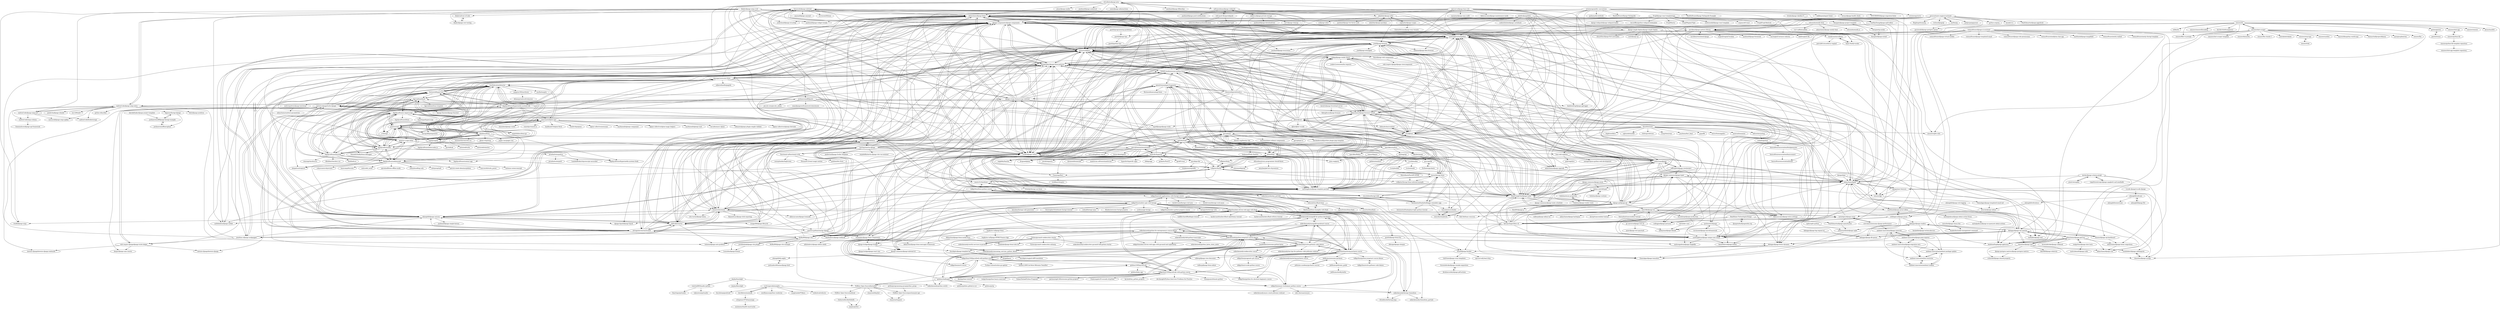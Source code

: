 digraph G {
"timonweb/django-tailwind" -> "adamchainz/django-htmx"
"timonweb/django-tailwind" -> "django-components/django-components"
"timonweb/django-tailwind" -> "django-crispy-forms/crispy-tailwind"
"timonweb/django-tailwind" -> "adamchainz/django-browser-reload"
"timonweb/django-tailwind" -> "spookylukey/django-htmx-patterns"
"timonweb/django-tailwind" -> "carltongibson/neapolitan"
"timonweb/django-tailwind" -> "adamghill/django-unicorn"
"timonweb/django-tailwind" -> "mixxorz/slippers"
"timonweb/django-tailwind" -> "wrabit/django-cotton"
"timonweb/django-tailwind" -> "jazzband/django-widget-tweaks" ["e"=1]
"timonweb/django-tailwind" -> "carltongibson/django-template-partials"
"timonweb/django-tailwind" -> "timonweb/pytailwindcss"
"timonweb/django-tailwind" -> "unfoldadmin/django-unfold" ["e"=1]
"timonweb/django-tailwind" -> "wsvincent/lithium" ["e"=1]
"timonweb/django-tailwind" -> "anymail/django-anymail" ["e"=1]
"talkpython/data-driven-web-apps-with-flask" -> "mikeckennedy/mongodb-for-python-developers"
"talkpython/data-driven-web-apps-with-flask" -> "talkpython/modern-apis-with-fastapi"
"talkpython/data-driven-web-apps-with-flask" -> "talkpython/async-techniques-python-course"
"talkpython/data-driven-web-apps-with-flask" -> "talkpython/100daysofweb-with-python-course"
"talkpython/data-driven-web-apps-with-flask" -> "talkpython/mastering-pycharm-course"
"talkpython/data-driven-web-apps-with-flask" -> "talkpython/htmx-python-course"
"talkpython/data-driven-web-apps-with-flask" -> "mikeckennedy/python-jumpstart-course-demos"
"talkpython/data-driven-web-apps-with-flask" -> "hackersandslackers/flask-sqlalchemy-tutorial" ["e"=1]
"talkpython/data-driven-web-apps-with-flask" -> "talkpython/web-applications-with-fastapi-course"
"talkpython/data-driven-web-apps-with-flask" -> "talkpython/anvil-course"
"talkpython/data-driven-web-apps-with-flask" -> "talkpython/100daysofcode-with-python-course"
"talkpython/data-driven-web-apps-with-flask" -> "hackersandslackers/flask-wtform-tutorial" ["e"=1]
"talkpython/data-driven-web-apps-with-flask" -> "mikeckennedy/consuming_services_python_demos"
"talkpython/data-driven-web-apps-with-flask" -> "talkpython/data-driven-web-apps-with-pyramid-and-sqlalchemy"
"talkpython/data-driven-web-apps-with-flask" -> "toddbirchard/flasklogin-tutorial" ["e"=1]
"leforestier/yattag" -> "cenkalti/pyhtml"
"withlogicco/django-prose" -> "matthiask/django-prose-editor"
"withlogicco/django-prose" -> "julianwachholz/django-sqids"
"withlogicco/django-prose" -> "OmenApps/django-tomselect"
"withlogicco/django-prose" -> "carltongibson/django-unique-user-email"
"withlogicco/django-prose" -> "dabapps/django-readers"
"withlogicco/django-prose" -> "codingjoe/django-pictures" ["e"=1]
"withlogicco/django-prose" -> "adamchainz/djade"
"talkpython/100daysofcode-with-python-course" -> "talkpython/100daysofweb-with-python-course"
"talkpython/100daysofcode-with-python-course" -> "pybites/challenges"
"talkpython/100daysofcode-with-python-course" -> "pybites/100DaysOfCode"
"talkpython/100daysofcode-with-python-course" -> "realpython/python-basics-exercises" ["e"=1]
"talkpython/100daysofcode-with-python-course" -> "mikeckennedy/python-jumpstart-course-demos"
"talkpython/100daysofcode-with-python-course" -> "talkpython/mastering-pycharm-course"
"talkpython/100daysofcode-with-python-course" -> "talkpython/python-for-absolute-beginners-course" ["e"=1]
"talkpython/100daysofcode-with-python-course" -> "OmkarPathak/Python-Programs" ["e"=1]
"talkpython/100daysofcode-with-python-course" -> "garimasingh128/awesome-python-projects" ["e"=1]
"talkpython/100daysofcode-with-python-course" -> "Chalarangelo/30-seconds-of-python" ["e"=1]
"talkpython/100daysofcode-with-python-course" -> "talkpython/data-driven-web-apps-with-flask"
"talkpython/100daysofcode-with-python-course" -> "kyclark/tiny_python_projects" ["e"=1]
"talkpython/100daysofcode-with-python-course" -> "devAmoghS/Python-Interview-Problems-for-Practice" ["e"=1]
"talkpython/100daysofcode-with-python-course" -> "huangsam/ultimate-python" ["e"=1]
"talkpython/100daysofcode-with-python-course" -> "Akuli/python-tutorial" ["e"=1]
"JetBrains/jetbrains_guide" -> "JetBrains/intellij-kotlin"
"talkpython/mastering-pycharm-course" -> "mikeckennedy/python-jumpstart-course-demos"
"talkpython/mastering-pycharm-course" -> "mikeckennedy/mastering-pycharm-course"
"talkpython/mastering-pycharm-course" -> "mikeckennedy/write-pythonic-code-demos"
"talkpython/mastering-pycharm-course" -> "talkpython/100daysofcode-with-python-course"
"talkpython/mastering-pycharm-course" -> "talkpython/data-driven-web-apps-with-flask"
"talkpython/mastering-pycharm-course" -> "talkpython/100daysofweb-with-python-course"
"talkpython/mastering-pycharm-course" -> "talkpython/modern-apis-with-fastapi"
"talkpython/mastering-pycharm-course" -> "mikeckennedy/mongodb-quickstart-course"
"talkpython/mastering-pycharm-course" -> "mikeckennedy/mongodb-for-python-developers"
"talkpython/mastering-pycharm-course" -> "talkpython/pragmatic-git-course"
"talkpython/mastering-pycharm-course" -> "talkpython/async-techniques-python-course"
"talkpython/mastering-pycharm-course" -> "mikeckennedy/python-for-entrepreneurs-course-demos"
"talkpython/mastering-pycharm-course" -> "talkpython/python-jumpstart-course-demos"
"talkpython/mastering-pycharm-course" -> "talkpython/python-for-absolute-beginners-course" ["e"=1]
"talkpython/mastering-pycharm-course" -> "JetBrains/awesome-pycharm"
"ryanhiebert/django-safemigrate" -> "charettes/django-syzygy"
"dabapps/django-zen-queries" -> "dabapps/django-readers"
"dabapps/django-zen-queries" -> "dabapps/django-db-queue"
"dabapps/django-zen-queries" -> "tolomea/django-auto-prefetch" ["e"=1]
"dabapps/django-zen-queries" -> "charettes/django-seal"
"dabapps/django-zen-queries" -> "carltongibson/neapolitan"
"dabapps/django-zen-queries" -> "carltongibson/django-unique-user-email"
"dabapps/django-zen-queries" -> "RealOrangeOne/django-tasks"
"dabapps/django-zen-queries" -> "simonw/django-sql-dashboard"
"dabapps/django-zen-queries" -> "dabapps/django-forms-dynamic"
"dabapps/django-zen-queries" -> "adamchainz/django-perf-rec"
"dabapps/django-zen-queries" -> "AmbitionEng/django-pghistory" ["e"=1]
"dabapps/django-zen-queries" -> "taobojlen/django-zeal"
"dabapps/django-zen-queries" -> "adamchainz/djade"
"talkpython/100daysofweb-with-python-course" -> "talkpython/100daysofcode-with-python-course"
"talkpython/100daysofweb-with-python-course" -> "talkpython/data-driven-web-apps-with-flask"
"talkpython/100daysofweb-with-python-course" -> "talkpython/mastering-pycharm-course"
"talkpython/100daysofweb-with-python-course" -> "talkpython/modern-apis-with-fastapi"
"talkpython/100daysofweb-with-python-course" -> "mikeckennedy/python-jumpstart-course-demos"
"talkpython/100daysofweb-with-python-course" -> "pybites/challenges"
"talkpython/100daysofweb-with-python-course" -> "PyBites-Open-Source/karmabot"
"talkpython/100daysofweb-with-python-course" -> "mikeckennedy/mongodb-for-python-developers"
"talkpython/100daysofweb-with-python-course" -> "mikeckennedy/write-pythonic-code-demos"
"talkpython/100daysofweb-with-python-course" -> "talkpython/async-techniques-python-course"
"talkpython/100daysofweb-with-python-course" -> "mikeckennedy/python-for-entrepreneurs-course-demos"
"talkpython/100daysofweb-with-python-course" -> "talkpython/anvil-course"
"talkpython/100daysofweb-with-python-course" -> "fatihes1/AWS-ile-Bulut-Bilisimin-Temelleri" ["e"=1]
"talkpython/100daysofweb-with-python-course" -> "pybites/100DaysOfCode"
"talkpython/100daysofweb-with-python-course" -> "Furkan-Gulsen/turkce-go-egitimi" ["e"=1]
"silviolleite/django-pwa" -> "safwanrahman/django-webpush"
"silviolleite/django-pwa" -> "adamchainz/django-htmx"
"silviolleite/django-pwa" -> "mixxorz/slippers"
"silviolleite/django-pwa" -> "django-components/django-components"
"silviolleite/django-pwa" -> "reactive-python/reactpy-django"
"silviolleite/django-pwa" -> "carltongibson/neapolitan"
"silviolleite/django-pwa" -> "fabiocaccamo/django-extra-settings" ["e"=1]
"silviolleite/django-pwa" -> "pinax/django-mailer" ["e"=1]
"silviolleite/django-pwa" -> "jazzband/django-analytical" ["e"=1]
"silviolleite/django-pwa" -> "saxix/django-adminactions" ["e"=1]
"silviolleite/django-pwa" -> "django-hijack/django-hijack" ["e"=1]
"silviolleite/django-pwa" -> "jazzband/django-dbbackup" ["e"=1]
"silviolleite/django-pwa" -> "iommirocks/iommi"
"silviolleite/django-pwa" -> "otto-torino/django-baton" ["e"=1]
"silviolleite/django-pwa" -> "wrabit/django-cotton"
"vscode-django/vscode-django" -> "adamghill/coltrane"
"procrastinate-org/procrastinate" -> "malthe/pq"
"procrastinate-org/procrastinate" -> "RealOrangeOne/django-tasks"
"procrastinate-org/procrastinate" -> "janbjorge/pgqueuer" ["e"=1]
"procrastinate-org/procrastinate" -> "mixxorz/slippers"
"procrastinate-org/procrastinate" -> "python-arq/arq" ["e"=1]
"procrastinate-org/procrastinate" -> "hynek/svcs" ["e"=1]
"procrastinate-org/procrastinate" -> "PaulGilmartin/django-pgpubsub" ["e"=1]
"procrastinate-org/procrastinate" -> "django-components/django-components"
"procrastinate-org/procrastinate" -> "carltongibson/django-template-partials"
"procrastinate-org/procrastinate" -> "wrabit/django-cotton"
"procrastinate-org/procrastinate" -> "django-q2/django-q2"
"procrastinate-org/procrastinate" -> "carltongibson/neapolitan"
"procrastinate-org/procrastinate" -> "Bogdanp/dramatiq" ["e"=1]
"procrastinate-org/procrastinate" -> "ivelum/djangoql" ["e"=1]
"procrastinate-org/procrastinate" -> "gavinwahl/django-postgres-queue"
"silviogutierrez/reactivated" -> "django-components/django-components"
"silviogutierrez/reactivated" -> "mixxorz/slippers"
"silviogutierrez/reactivated" -> "wrabit/django-cotton"
"silviogutierrez/reactivated" -> "RealOrangeOne/django-tasks"
"silviogutierrez/reactivated" -> "tetra-framework/tetra"
"silviogutierrez/reactivated" -> "adamghill/django-unicorn"
"silviogutierrez/reactivated" -> "edelvalle/reactor"
"silviogutierrez/reactivated" -> "carltongibson/django-template-partials"
"silviogutierrez/reactivated" -> "spookylukey/django-htmx-patterns"
"silviogutierrez/reactivated" -> "MrBin99/django-vite"
"silviogutierrez/reactivated" -> "iommirocks/iommi"
"silviogutierrez/reactivated" -> "hotwire-django/turbo-django"
"silviogutierrez/reactivated" -> "inertiajs/inertia-django"
"silviogutierrez/reactivated" -> "rtts/djhtml"
"silviogutierrez/reactivated" -> "jonathan-s/django-sockpuppet"
"talkpython/async-techniques-python-course" -> "alex-sherman/unsync" ["e"=1]
"talkpython/async-techniques-python-course" -> "talkpython/data-driven-web-apps-with-flask"
"talkpython/async-techniques-python-course" -> "mikeckennedy/async-await-jetbrains-webcast"
"talkpython/async-techniques-python-course" -> "mikeckennedy/fastapi-chameleon"
"jefftriplett/django-startproject" -> "carltongibson/neapolitan"
"jefftriplett/django-startproject" -> "taobojlen/django-zeal"
"jefftriplett/django-startproject" -> "radiac/nanodjango"
"jefftriplett/django-startproject" -> "django-commons/django-typer"
"jefftriplett/django-startproject" -> "django-q2/django-q2"
"JetBrains/awesome-pycharm" -> "jetbrains-academy/pycharm-courses"
"JetBrains/awesome-pycharm" -> "JetBrains/jetbrains_guide"
"davidlatwe/montydb" -> "scottrogowski/mongita"
"davidlatwe/montydb" -> "schapman1974/tinymongo"
"wilsonzlin/minify-html" -> "adamchainz/django-minify-html"
"wilsonzlin/minify-html" -> "wilsonzlin/minify-js"
"wilsonzlin/minify-html" -> "torchbox/django-pattern-library"
"wilsonzlin/minify-html" -> "rust-sailfish/sailfish" ["e"=1]
"mikeckennedy/mongodb-quickstart-course" -> "mikeckennedy/mongodb-for-python-developers"
"mikeckennedy/mongodb-quickstart-course" -> "mikeckennedy/python-jumpstart-course-demos"
"mikeckennedy/mongodb-quickstart-course" -> "mikeckennedy/write-pythonic-code-demos"
"mikeckennedy/mongodb-quickstart-course" -> "mikeckennedy/python-for-entrepreneurs-course-demos"
"mikeckennedy/mongodb-quickstart-course" -> "talkpython/mastering-pycharm-course"
"django/deps" -> "django/new-features"
"django/deps" -> "RealOrangeOne/django-tasks"
"django/deps" -> "adamchainz/djade"
"Instawork/hyperview" -> "bigskysoftware/_hyperscript"
"Instawork/hyperview" -> "bigskysoftware/hypermedia-systems-old"
"Instawork/hyperview" -> "gnat/surreal"
"Instawork/hyperview" -> "unpoly/unpoly"
"Instawork/hyperview" -> "starfederation/datastar"
"Instawork/hyperview" -> "bigskysoftware/idiomorph"
"Instawork/hyperview" -> "bigskysoftware/missing"
"Instawork/hyperview" -> "rajasegar/awesome-htmx"
"Instawork/hyperview" -> "bigskysoftware/fixi"
"Instawork/hyperview" -> "adamchainz/django-htmx"
"Instawork/hyperview" -> "kgscialdone/facet"
"Instawork/hyperview" -> "spookylukey/django-htmx-patterns"
"Instawork/hyperview" -> "django-components/django-components"
"Instawork/hyperview" -> "carltongibson/django-template-partials"
"Instawork/hyperview" -> "mixxorz/slippers"
"mkalioby/django-mfa2" -> "mkalioby/django-passkeys"
"mkalioby/django-mfa2" -> "raphaelm/django-scopes"
"mkalioby/django-mfa2" -> "metalogico/django-sonar"
"mkalioby/django-mfa2" -> "xi/django-mfa3"
"mkalioby/django-mfa2" -> "LeeHanYeong/django-quill-editor"
"mkalioby/django-mfa2" -> "jrief/django-formset"
"mkalioby/django-mfa2" -> "jazzband/django-two-factor-auth" ["e"=1]
"django-postgres-metrics/django-postgres-metrics" -> "schinckel/django-shared-property"
"skorokithakis/django-project-template" -> "jordaneremieff/django-fastapi-example"
"talkpython/python-jumpstart-course-demos" -> "talkpython/write-pythonic-code-demos"
"edelvalle/reactor" -> "jonathan-s/django-sockpuppet"
"edelvalle/reactor" -> "hotwire-django/turbo-django"
"edelvalle/reactor" -> "adamghill/django-unicorn"
"edelvalle/reactor" -> "mixxorz/slippers"
"edelvalle/reactor" -> "tetra-framework/tetra"
"edelvalle/reactor" -> "django-components/django-components"
"edelvalle/reactor" -> "reactive-python/reactpy-django"
"edelvalle/reactor" -> "iommirocks/iommi"
"edelvalle/reactor" -> "silviogutierrez/reactivated"
"edelvalle/reactor" -> "adamchainz/django-htmx"
"edelvalle/reactor" -> "tolomea/django-auto-prefetch" ["e"=1]
"edelvalle/reactor" -> "timonweb/django-tailwind"
"edelvalle/reactor" -> "carltongibson/neapolitan"
"edelvalle/reactor" -> "inertiajs/inertia-django"
"edelvalle/reactor" -> "django-crispy-forms/crispy-tailwind"
"charettes/django-seal" -> "charettes/django-syzygy"
"charettes/django-seal" -> "adamchainz/django-perf-rec"
"charettes/django-seal" -> "ryanhiebert/django-safemigrate"
"charettes/django-seal" -> "dabapps/django-zen-queries"
"charettes/django-seal" -> "adamchainz/djade"
"charettes/django-seal" -> "django-postgres-metrics/django-postgres-metrics"
"charettes/django-seal" -> "AlexHill/django-relativity"
"charettes/django-seal" -> "schinckel/django-shared-property"
"malthe/pq" -> "procrastinate-org/procrastinate"
"malthe/pq" -> "gavinwahl/django-postgres-queue"
"raphaelm/django-scopes" -> "CleitonDeLima/django-easy-tenants"
"raphaelm/django-scopes" -> "mkalioby/django-mfa2"
"epicserve/django-base-site" -> "fabiocaccamo/django-extra-settings" ["e"=1]
"epicserve/django-base-site" -> "tolomea/django-data-browser" ["e"=1]
"epicserve/django-base-site" -> "soynatan/django-easy-audit" ["e"=1]
"epicserve/django-base-site" -> "spookylukey/django-htmx-patterns"
"epicserve/django-base-site" -> "jefftriplett/django-startproject"
"epicserve/django-base-site" -> "carltongibson/neapolitan"
"epicserve/django-base-site" -> "adamchainz/djade"
"epicserve/django-base-site" -> "fabiocaccamo/django-maintenance-mode" ["e"=1]
"epicserve/django-base-site" -> "jrief/django-formset"
"epicserve/django-base-site" -> "adamchainz/django-browser-reload"
"epicserve/django-base-site" -> "codingjoe/django-pictures" ["e"=1]
"epicserve/django-base-site" -> "carltongibson/django-template-partials"
"epicserve/django-base-site" -> "wrabit/django-cotton"
"epicserve/django-base-site" -> "iommirocks/iommi"
"epicserve/django-base-site" -> "adamchainz/django-htmx"
"gentee/eonza" -> "gentee/gentee"
"ellisonleao/every-programmer-should-know" -> "mimseyedi/pymg"
"ellisonleao/every-programmer-should-know" -> "amirj4m/Jadi-list-of-promises" ["e"=1]
"gentee/gentee" -> "gentee/eonza"
"talkpython/write-pythonic-code-demos" -> "talkpython/python-jumpstart-course-demos"
"pythonprogramming-group/python_group" -> "PyBites-Open-Source/questionnaire-api"
"torchbox/django-pattern-library" -> "mixxorz/slippers"
"torchbox/django-pattern-library" -> "torchbox/storybook-django"
"torchbox/django-pattern-library" -> "adamchainz/djade"
"torchbox/django-pattern-library" -> "django-components/django-components"
"torchbox/django-pattern-library" -> "wagtail/wagtail-localize" ["e"=1]
"torchbox/django-pattern-library" -> "jazzband/django-formtools" ["e"=1]
"torchbox/django-pattern-library" -> "Tijani-Dia/dj-tracker"
"torchbox/django-pattern-library" -> "carltongibson/django-template-partials"
"torchbox/django-pattern-library" -> "ixc/wagtail-instance-selector" ["e"=1]
"torchbox/django-pattern-library" -> "fabiocaccamo/django-extra-settings" ["e"=1]
"torchbox/django-pattern-library" -> "carltongibson/neapolitan"
"torchbox/django-pattern-library" -> "RealOrangeOne/django-tasks"
"torchbox/django-pattern-library" -> "wrabit/django-cotton"
"torchbox/django-pattern-library" -> "labd/wagtail-2fa" ["e"=1]
"torchbox/django-pattern-library" -> "tomdyson/microllama"
"jetbrains-academy/pycharm-courses" -> "JetBrains/awesome-pycharm"
"Knio/dominate" -> "getludic/ludic"
"Knio/dominate" -> "jpsca/jinjax"
"Knio/dominate" -> "volfpeter/fasthx"
"Knio/dominate" -> "pelme/htpy"
"Knio/dominate" -> "r0x0r/pywebview" ["e"=1]
"Knio/dominate" -> "rawpython/remi" ["e"=1]
"Knio/dominate" -> "pcarbonn/fast_html"
"Knio/dominate" -> "pypa/flit" ["e"=1]
"Knio/dominate" -> "leforestier/yattag"
"Knio/dominate" -> "lona-web-org/lona"
"Knio/dominate" -> "ActiveState/appdirs" ["e"=1]
"Knio/dominate" -> "jmoiron/humanize" ["e"=1]
"Knio/dominate" -> "simonw/sqlite-utils" ["e"=1]
"Knio/dominate" -> "liiight/notifiers" ["e"=1]
"Knio/dominate" -> "uqfoundation/dill" ["e"=1]
"kigawas/fastapi-django" -> "jordaneremieff/django-fastapi-example"
"kigawas/fastapi-django" -> "jordaneremieff/aeroplane"
"adamghill/django-unicorn" -> "django-components/django-components"
"adamghill/django-unicorn" -> "adamchainz/django-htmx"
"adamghill/django-unicorn" -> "edelvalle/reactor"
"adamghill/django-unicorn" -> "unfoldadmin/django-unfold" ["e"=1]
"adamghill/django-unicorn" -> "iommirocks/iommi"
"adamghill/django-unicorn" -> "vitalik/django-ninja" ["e"=1]
"adamghill/django-unicorn" -> "wrabit/django-cotton"
"adamghill/django-unicorn" -> "tetra-framework/tetra"
"adamghill/django-unicorn" -> "mixxorz/slippers"
"adamghill/django-unicorn" -> "rsinger86/django-lifecycle" ["e"=1]
"adamghill/django-unicorn" -> "timonweb/django-tailwind"
"adamghill/django-unicorn" -> "spookylukey/django-htmx-patterns"
"adamghill/django-unicorn" -> "django-hijack/django-hijack" ["e"=1]
"adamghill/django-unicorn" -> "jazzband/django-simple-history" ["e"=1]
"adamghill/django-unicorn" -> "carltongibson/django-template-partials"
"realpython/django-slow-tests" -> "mattrobenolt/django-sudo"
"realpython/django-slow-tests" -> "adamchainz/django-perf-rec"
"bigskysoftware/_hyperscript" -> "gnat/surreal"
"bigskysoftware/_hyperscript" -> "Instawork/hyperview"
"bigskysoftware/_hyperscript" -> "unpoly/unpoly"
"bigskysoftware/_hyperscript" -> "bigskysoftware/htmx" ["e"=1]
"bigskysoftware/_hyperscript" -> "rajasegar/awesome-htmx"
"bigskysoftware/_hyperscript" -> "starfederation/datastar"
"bigskysoftware/_hyperscript" -> "bigskysoftware/missing"
"bigskysoftware/_hyperscript" -> "adamchainz/django-htmx"
"bigskysoftware/_hyperscript" -> "bigskysoftware/hypermedia-systems-old"
"bigskysoftware/_hyperscript" -> "django-components/django-components"
"bigskysoftware/_hyperscript" -> "a-h/templ" ["e"=1]
"bigskysoftware/_hyperscript" -> "bigskysoftware/fixi"
"bigskysoftware/_hyperscript" -> "gnat/css-scope-inline"
"bigskysoftware/_hyperscript" -> "imacrayon/alpine-ajax"
"bigskysoftware/_hyperscript" -> "hyperhype/hyperscript" ["e"=1]
"iommirocks/iommi" -> "django-components/django-components"
"iommirocks/iommi" -> "carltongibson/neapolitan"
"iommirocks/iommi" -> "wrabit/django-cotton"
"iommirocks/iommi" -> "fabiocaccamo/django-treenode" ["e"=1]
"iommirocks/iommi" -> "adamghill/django-unicorn"
"iommirocks/iommi" -> "RamezIssac/django-slick-reporting" ["e"=1]
"iommirocks/iommi" -> "fabiocaccamo/django-extra-settings" ["e"=1]
"iommirocks/iommi" -> "AmbitionEng/django-pghistory" ["e"=1]
"iommirocks/iommi" -> "django-hijack/django-hijack" ["e"=1]
"iommirocks/iommi" -> "otto-torino/django-baton" ["e"=1]
"iommirocks/iommi" -> "jrief/django-formset"
"iommirocks/iommi" -> "rsinger86/django-lifecycle" ["e"=1]
"iommirocks/iommi" -> "carltongibson/django-template-partials"
"iommirocks/iommi" -> "spookylukey/django-htmx-patterns"
"iommirocks/iommi" -> "edelvalle/reactor"
"carltongibson/neapolitan" -> "carltongibson/django-template-partials"
"carltongibson/neapolitan" -> "RealOrangeOne/django-tasks"
"carltongibson/neapolitan" -> "wrabit/django-cotton"
"carltongibson/neapolitan" -> "carltongibson/django-unique-user-email"
"carltongibson/neapolitan" -> "django-components/django-components"
"carltongibson/neapolitan" -> "spookylukey/django-htmx-patterns"
"carltongibson/neapolitan" -> "mixxorz/slippers"
"carltongibson/neapolitan" -> "adamchainz/django-htmx"
"carltongibson/neapolitan" -> "adamchainz/djade"
"carltongibson/neapolitan" -> "jrief/django-formset"
"carltongibson/neapolitan" -> "radiac/nanodjango"
"carltongibson/neapolitan" -> "django-q2/django-q2"
"carltongibson/neapolitan" -> "iommirocks/iommi"
"carltongibson/neapolitan" -> "matthiask/django-prose-editor"
"carltongibson/neapolitan" -> "adamchainz/django-browser-reload"
"jordaneremieff/djantic" -> "eadwinCode/django-ninja-extra"
"jordaneremieff/djantic" -> "andrewgodwin/django-hatchway"
"jordaneremieff/djantic" -> "AmbitionEng/django-pgtrigger" ["e"=1]
"jordaneremieff/djantic" -> "RealOrangeOne/django-tasks"
"jordaneremieff/djantic" -> "piccolo-orm/piccolo_admin" ["e"=1]
"jordaneremieff/djantic" -> "charettes/django-syzygy"
"jordaneremieff/djantic" -> "oxan/djangorestframework-dataclasses" ["e"=1]
"jordaneremieff/djantic" -> "AmbitionEng/django-pghistory" ["e"=1]
"jordaneremieff/djantic" -> "edelvalle/reactor"
"jordaneremieff/djantic" -> "typeddjango/django-stubs" ["e"=1]
"jordaneremieff/djantic" -> "hotwire-django/turbo-django"
"simonw/til" -> "simonw/shot-scraper"
"simonw/til" -> "jbranchaud/til" ["e"=1]
"simonw/til" -> "williln/til"
"simonw/til" -> "simonw/sqlite-utils" ["e"=1]
"simonw/til" -> "simonw/click-app"
"simonw/til" -> "adamchainz/djade"
"simonw/til" -> "carltongibson/neapolitan"
"simonw/til" -> "simonw/django-sql-dashboard"
"simonw/til" -> "simonw/simonwillisonblog"
"simonw/til" -> "gentee/gentee"
"simonw/til" -> "simonw/files-to-prompt" ["e"=1]
"simonw/til" -> "django/new-features"
"simonw/til" -> "birchb1024/frangipanni" ["e"=1]
"simonw/til" -> "simonw/simonw"
"simonw/click-app" -> "simonw/python-lib"
"meshy/django-schema-graph" -> "LegoStormtroopr/django-spaghetti-and-meatballs"
"meshy/django-schema-graph" -> "pinetr2e/napkin"
"meshy/django-schema-graph" -> "adamchainz/djade"
"meshy/django-schema-graph" -> "adamchainz/django-linear-migrations"
"meshy/django-schema-graph" -> "AmbitionEng/django-pghistory" ["e"=1]
"meshy/django-schema-graph" -> "adamchainz/django-perf-rec"
"torchbox/storybook-django" -> "torchbox/django-pattern-library"
"lona-web-org/lona" -> "metaperl/pure-python-web-development"
"lona-web-org/lona" -> "pyfyre/pyfyre" ["e"=1]
"hvlads/django-ckeditor-5" -> "LeeHanYeong/django-quill-editor"
"jonathan-s/django-sockpuppet" -> "edelvalle/reactor"
"jonathan-s/django-sockpuppet" -> "hotwire-django/turbo-django"
"jonathan-s/django-sockpuppet" -> "rails-inspire-django/django-turbo-helper"
"jonathan-s/django-sockpuppet" -> "adamghill/django-unicorn"
"jonathan-s/django-sockpuppet" -> "mixxorz/slippers"
"jonathan-s/django-sockpuppet" -> "adamchainz/django-htmx"
"jonathan-s/django-sockpuppet" -> "django-components/django-components"
"JnyJny/busylight" -> "JnyJny/blynclight"
"JnyJny/busylight" -> "vmitchell85/luxafor-python"
"JnyJny/busylight" -> "PyBites-Open-Source/karmabot"
"tvst/htbuilder" -> "tvst/jsbuilder"
"tvst/htbuilder" -> "tvst/notionlit"
"LeeHanYeong/django-quill-editor" -> "torchbox/django-pattern-library"
"LeeHanYeong/django-quill-editor" -> "withlogicco/django-prose"
"piranha/twinspark-js" -> "piranha/ecomspark"
"piranha/twinspark-js" -> "LambdaBooks/clojurescript-unraveled" ["e"=1]
"PyBites-Open-Source/questionnaire-api" -> "clamytoe/toepack"
"wsvincent/django-microframework" -> "pauloxnet/uDjango"
"wsvincent/django-microframework" -> "carltongibson/django-unique-user-email"
"jordaneremieff/django-fastapi-example" -> "jordaneremieff/aeroplane"
"jordaneremieff/django-fastapi-example" -> "kigawas/fastapi-django"
"charettes/django-syzygy" -> "ryanhiebert/django-safemigrate"
"django-crispy-forms/crispy-tailwind" -> "carltongibson/django-template-partials"
"django-crispy-forms/crispy-tailwind" -> "timonweb/django-tailwind"
"django-crispy-forms/crispy-tailwind" -> "carltongibson/neapolitan"
"django-crispy-forms/crispy-tailwind" -> "wrabit/django-cotton"
"django-crispy-forms/crispy-tailwind" -> "adamchainz/django-htmx"
"django-crispy-forms/crispy-tailwind" -> "hotwire-django/turbo-django"
"django-crispy-forms/crispy-tailwind" -> "django-components/django-components"
"django-crispy-forms/crispy-tailwind" -> "mixxorz/slippers"
"django-crispy-forms/crispy-tailwind" -> "spookylukey/django-htmx-patterns"
"django-crispy-forms/crispy-tailwind" -> "torchbox/django-pattern-library"
"django-crispy-forms/crispy-tailwind" -> "RealOrangeOne/django-tasks"
"django-crispy-forms/crispy-tailwind" -> "django-commons/django-tailwind-cli"
"django-crispy-forms/crispy-tailwind" -> "adamchainz/django-browser-reload"
"django-crispy-forms/crispy-tailwind" -> "jrief/django-formset"
"django-crispy-forms/crispy-tailwind" -> "MrBin99/django-vite"
"simonw/python-lib" -> "simonw/click-app"
"simonw/python-lib" -> "simonw/python-lib-template-repository"
"boxed/django-fastdev" -> "valberg/django-view-decorator"
"boxed/django-fastdev" -> "OmenApps/django-tomselect"
"boxed/django-fastdev" -> "LilyFoote/django-rusty-templates"
"boxed/django-fastdev" -> "dabapps/django-forms-dynamic"
"boxed/django-fastdev" -> "epicserve/dj-beat-drop"
"dabapps/django-db-queue" -> "dabapps/django-readers"
"dabapps/django-db-queue" -> "dabapps/django-zen-queries"
"dabapps/django-db-queue" -> "dabapps/django-forms-dynamic"
"pinetr2e/napkin" -> "meshy/django-schema-graph"
"thibaudcolas/curlylint" -> "rtts/djhtml"
"talkpython/modern-apis-with-fastapi" -> "talkpython/web-applications-with-fastapi-course"
"talkpython/modern-apis-with-fastapi" -> "mikeckennedy/fastapi-chameleon"
"talkpython/modern-apis-with-fastapi" -> "talkpython/data-driven-web-apps-with-flask"
"talkpython/modern-apis-with-fastapi" -> "ChristopherGS/ultimate-fastapi-tutorial" ["e"=1]
"talkpython/modern-apis-with-fastapi" -> "rednafi/fastapi-nano" ["e"=1]
"talkpython/modern-apis-with-fastapi" -> "Kludex/awesome-fastapi-projects" ["e"=1]
"talkpython/modern-apis-with-fastapi" -> "talkpython/pragmatic-git-course"
"talkpython/modern-apis-with-fastapi" -> "talkpython/htmx-python-course"
"talkpython/modern-apis-with-fastapi" -> "ycd/manage-fastapi" ["e"=1]
"talkpython/modern-apis-with-fastapi" -> "talkpython/modern-python-projects-course"
"talkpython/modern-apis-with-fastapi" -> "fastapiutils/fastapi-utils" ["e"=1]
"talkpython/modern-apis-with-fastapi" -> "talkpython/mastering-pycharm-course"
"talkpython/modern-apis-with-fastapi" -> "mikeckennedy/python-switch"
"talkpython/modern-apis-with-fastapi" -> "talkpython/100daysofweb-with-python-course"
"talkpython/modern-apis-with-fastapi" -> "koxudaxi/fastapi-code-generator" ["e"=1]
"rajasegar/awesome-htmx" -> "PyHAT-stack/awesome-python-htmx"
"rajasegar/awesome-htmx" -> "adamchainz/django-htmx"
"rajasegar/awesome-htmx" -> "spookylukey/django-htmx-patterns"
"rajasegar/awesome-htmx" -> "bigskysoftware/_hyperscript"
"rajasegar/awesome-htmx" -> "django-components/django-components"
"rajasegar/awesome-htmx" -> "bigskysoftware/hypermedia-systems-old"
"rajasegar/awesome-htmx" -> "carltongibson/django-template-partials"
"rajasegar/awesome-htmx" -> "Instawork/hyperview"
"rajasegar/awesome-htmx" -> "marty331/fasthtmx"
"rajasegar/awesome-htmx" -> "angelofallars/htmx-go" ["e"=1]
"rajasegar/awesome-htmx" -> "mikestefanello/pagoda" ["e"=1]
"rajasegar/awesome-htmx" -> "wrabit/django-cotton"
"rajasegar/awesome-htmx" -> "starfederation/datastar"
"rajasegar/awesome-htmx" -> "timonweb/django-tailwind"
"rajasegar/awesome-htmx" -> "gnat/surreal"
"django-components/django-components" -> "wrabit/django-cotton"
"django-components/django-components" -> "mixxorz/slippers"
"django-components/django-components" -> "adamchainz/django-htmx"
"django-components/django-components" -> "carltongibson/django-template-partials"
"django-components/django-components" -> "spookylukey/django-htmx-patterns"
"django-components/django-components" -> "adamghill/django-unicorn"
"django-components/django-components" -> "carltongibson/neapolitan"
"django-components/django-components" -> "RealOrangeOne/django-tasks"
"django-components/django-components" -> "iommirocks/iommi"
"django-components/django-components" -> "iwanalabs/django-htmx-components"
"django-components/django-components" -> "silviogutierrez/reactivated"
"django-components/django-components" -> "timonweb/django-tailwind"
"django-components/django-components" -> "torchbox/django-pattern-library"
"django-components/django-components" -> "adamchainz/django-browser-reload"
"django-components/django-components" -> "unfoldadmin/django-unfold" ["e"=1]
"adamchainz/django-htmx" -> "spookylukey/django-htmx-patterns"
"adamchainz/django-htmx" -> "django-components/django-components"
"adamchainz/django-htmx" -> "carltongibson/django-template-partials"
"adamchainz/django-htmx" -> "wrabit/django-cotton"
"adamchainz/django-htmx" -> "timonweb/django-tailwind"
"adamchainz/django-htmx" -> "adamghill/django-unicorn"
"adamchainz/django-htmx" -> "carltongibson/neapolitan"
"adamchainz/django-htmx" -> "rajasegar/awesome-htmx"
"adamchainz/django-htmx" -> "adamchainz/django-browser-reload"
"adamchainz/django-htmx" -> "mixxorz/slippers"
"adamchainz/django-htmx" -> "PyHAT-stack/awesome-python-htmx"
"adamchainz/django-htmx" -> "RealOrangeOne/django-tasks"
"adamchainz/django-htmx" -> "jazzband/django-widget-tweaks" ["e"=1]
"adamchainz/django-htmx" -> "unfoldadmin/django-unfold" ["e"=1]
"adamchainz/django-htmx" -> "adamchainz/django-upgrade" ["e"=1]
"eadwinCode/django-ninja-extra" -> "eadwinCode/django-ninja-jwt"
"eadwinCode/django-ninja-extra" -> "hbakri/django-ninja-crud"
"eadwinCode/django-ninja-extra" -> "python-ellar/ellar"
"eadwinCode/django-ninja-extra" -> "eadwinCode/ninja-schema"
"eadwinCode/django-ninja-extra" -> "jordaneremieff/djantic"
"eadwinCode/django-ninja-extra" -> "eadwinCode/bookstoreapi"
"eadwinCode/django-ninja-extra" -> "mawassk/django-ninja-apikey"
"eadwinCode/django-ninja-extra" -> "vitalik/django-ninja" ["e"=1]
"eadwinCode/django-ninja-extra" -> "danihodovic/django-webhook"
"eadwinCode/django-ninja-extra" -> "pmdevita/django-shinobi"
"eadwinCode/django-ninja-extra" -> "bhch/django-jsonform" ["e"=1]
"eadwinCode/django-ninja-extra" -> "em1208/adrf" ["e"=1]
"eadwinCode/django-ninja-extra" -> "RealOrangeOne/django-tasks"
"eadwinCode/django-ninja-extra" -> "tolomea/django-auto-prefetch" ["e"=1]
"eadwinCode/django-ninja-extra" -> "kigawas/fastapi-django"
"kolofordjango/kolo" -> "carltongibson/neapolitan"
"kolofordjango/kolo" -> "carltongibson/django-template-partials"
"kolofordjango/kolo" -> "adamchainz/django-upgrade" ["e"=1]
"kolofordjango/kolo" -> "mixxorz/slippers"
"kolofordjango/kolo" -> "AmbitionEng/django-pgtrigger" ["e"=1]
"kolofordjango/kolo" -> "django-simple-deploy/django-simple-deploy"
"kolofordjango/kolo" -> "rtts/djhtml"
"kolofordjango/kolo" -> "django-components/django-components"
"kolofordjango/kolo" -> "codingjoe/django-pictures" ["e"=1]
"kolofordjango/kolo" -> "wrabit/django-cotton"
"kolofordjango/kolo" -> "jrief/django-formset"
"kolofordjango/kolo" -> "jrobichaud/django-structlog" ["e"=1]
"kolofordjango/kolo" -> "simonw/djp"
"kolofordjango/kolo" -> "codeinthehole/django-cacheback"
"kolofordjango/kolo" -> "charettes/django-syzygy"
"jrief/django-formset" -> "carltongibson/neapolitan"
"jrief/django-formset" -> "carltongibson/django-template-partials"
"jrief/django-formset" -> "fabiocaccamo/django-extra-settings" ["e"=1]
"jrief/django-formset" -> "wrabit/django-cotton"
"jrief/django-formset" -> "dabapps/django-forms-dynamic"
"jrief/django-formset" -> "codingjoe/django-pictures" ["e"=1]
"jrief/django-formset" -> "AmbitionEng/django-pghistory" ["e"=1]
"jrief/django-formset" -> "mixxorz/slippers"
"jrief/django-formset" -> "RealOrangeOne/django-tasks"
"jrief/django-formset" -> "jrief/django-entangled" ["e"=1]
"jrief/django-formset" -> "tolomea/django-data-browser" ["e"=1]
"jrief/django-formset" -> "django-components/django-components"
"jrief/django-formset" -> "django-q2/django-q2"
"jrief/django-formset" -> "jazzband/django-recurrence" ["e"=1]
"jrief/django-formset" -> "fabiocaccamo/django-treenode" ["e"=1]
"MrBin99/django-vite" -> "protibimbok/django-vite-plugin"
"MrBin99/django-vite" -> "inertiajs/inertia-django"
"MrBin99/django-vite" -> "MrBin99/django-vite-example"
"MrBin99/django-vite" -> "django-components/django-components"
"MrBin99/django-vite" -> "carltongibson/django-template-partials"
"MrBin99/django-vite" -> "Louxsdon/django-breeze"
"MrBin99/django-vite" -> "mixxorz/slippers"
"MrBin99/django-vite" -> "wrabit/django-cotton"
"MrBin99/django-vite" -> "adamchainz/django-htmx"
"MrBin99/django-vite" -> "RealOrangeOne/django-tasks"
"MrBin99/django-vite" -> "tetra-framework/tetra"
"MrBin99/django-vite" -> "adamchainz/django-browser-reload"
"MrBin99/django-vite" -> "silviogutierrez/reactivated"
"MrBin99/django-vite" -> "adamghill/django-unicorn"
"MrBin99/django-vite" -> "django-crispy-forms/crispy-tailwind"
"imacrayon/alpine-ajax" -> "starfederation/datastar"
"imacrayon/alpine-ajax" -> "unpoly/unpoly"
"imacrayon/alpine-ajax" -> "thedevdojo/pines" ["e"=1]
"imacrayon/alpine-ajax" -> "gnat/surreal"
"imacrayon/alpine-ajax" -> "alpine-collective/awesome" ["e"=1]
"imacrayon/alpine-ajax" -> "markmead/alpinejs-component" ["e"=1]
"imacrayon/alpine-ajax" -> "alpine-collective/alpine-magic-helpers" ["e"=1]
"imacrayon/alpine-ajax" -> "markmead/alpinejs-tash" ["e"=1]
"imacrayon/alpine-ajax" -> "Accudio/async-alpine" ["e"=1]
"imacrayon/alpine-ajax" -> "gnat/css-scope-inline"
"imacrayon/alpine-ajax" -> "colinaut/alpinejs-plugin-simple-validate" ["e"=1]
"imacrayon/alpine-ajax" -> "alpine-collective/alpinejs-devtools" ["e"=1]
"imacrayon/alpine-ajax" -> "shaunlee/alpinejs-router" ["e"=1]
"imacrayon/alpine-ajax" -> "vimeshjs/vimesh-ui" ["e"=1]
"imacrayon/alpine-ajax" -> "hankhank10/alpine-fetch" ["e"=1]
"hotwire-django/turbo-django" -> "rails-inspire-django/django-turbo-helper"
"hotwire-django/turbo-django" -> "jonathan-s/django-sockpuppet"
"hotwire-django/turbo-django" -> "hotwire-django/hotwire-django"
"hotwire-django/turbo-django" -> "edelvalle/reactor"
"hotwire-django/turbo-django" -> "hotwire-django/hotwire-django-realworld"
"hotwire-django/turbo-django" -> "mixxorz/slippers"
"hotwire-django/turbo-django" -> "adamchainz/django-htmx"
"hotwire-django/turbo-django" -> "django-crispy-forms/crispy-tailwind"
"hotwire-django/turbo-django" -> "django-components/django-components"
"hotwire-django/turbo-django" -> "django-functest/django-functest"
"hotwire-django/turbo-django" -> "tetra-framework/tetra"
"hotwire-django/turbo-django" -> "adamchainz/djade"
"hotwire-django/turbo-django" -> "danjac/django-saas-starter"
"hotwire-django/turbo-django" -> "spookylukey/django-htmx-patterns"
"hotwire-django/turbo-django" -> "adamchainz/django-browser-reload"
"scottrogowski/mongita" -> "davidlatwe/montydb"
"scottrogowski/mongita" -> "mikeckennedy/fastapi-chameleon"
"scottrogowski/mongita" -> "mwilliamson/python-vendorize"
"scottrogowski/mongita" -> "usagitoneko97/klara" ["e"=1]
"scottrogowski/mongita" -> "isidentical/refactor"
"scottrogowski/mongita" -> "lincolnloop/goodconf"
"mixxorz/slippers" -> "django-components/django-components"
"mixxorz/slippers" -> "carltongibson/django-template-partials"
"mixxorz/slippers" -> "torchbox/django-pattern-library"
"mixxorz/slippers" -> "wrabit/django-cotton"
"mixxorz/slippers" -> "carltongibson/neapolitan"
"mixxorz/slippers" -> "Xzya/django-web-components"
"mixxorz/slippers" -> "adamchainz/django-htmx"
"mixxorz/slippers" -> "tetra-framework/tetra"
"mixxorz/slippers" -> "clokep/django-render-block"
"mixxorz/slippers" -> "rtts/djhtml"
"mixxorz/slippers" -> "silviogutierrez/reactivated"
"mixxorz/slippers" -> "RealOrangeOne/django-tasks"
"mixxorz/slippers" -> "spookylukey/django-htmx-patterns"
"mixxorz/slippers" -> "edelvalle/reactor"
"mixxorz/slippers" -> "adamghill/django-unicorn"
"guettli/django-htmx-fun" -> "spookylukey/django-htmx-patterns"
"guettli/django-htmx-fun" -> "idlesign/django-siteajax"
"guettli/django-htmx-fun" -> "jacklinke/django-htmx-todo-list"
"guettli/django-htmx-fun" -> "adamchainz/django-rich"
"djlint/djLint" -> "rtts/djhtml"
"djlint/djLint" -> "adamchainz/djade"
"djlint/djLint" -> "thibaudcolas/curlylint"
"djlint/djLint" -> "carltongibson/django-template-partials"
"djlint/djLint" -> "django-components/django-components"
"djlint/djLint" -> "wrabit/django-cotton"
"djlint/djLint" -> "carltongibson/neapolitan"
"djlint/djLint" -> "adamchainz/django-browser-reload"
"djlint/djLint" -> "adamchainz/django-htmx"
"djlint/djLint" -> "spookylukey/django-htmx-patterns"
"djlint/djLint" -> "mixxorz/slippers"
"djlint/djLint" -> "jrief/django-formset"
"djlint/djLint" -> "clokep/django-render-block"
"djlint/djLint" -> "djlint/djlint-vscode"
"djlint/djLint" -> "typeddjango/django-stubs" ["e"=1]
"rtts/djhtml" -> "djlint/djLint"
"rtts/djhtml" -> "thibaudcolas/curlylint"
"rtts/djhtml" -> "carltongibson/django-template-partials"
"rtts/djhtml" -> "mixxorz/slippers"
"rtts/djhtml" -> "adamchainz/django-browser-reload"
"rtts/djhtml" -> "spookylukey/django-htmx-patterns"
"rtts/djhtml" -> "carltongibson/neapolitan"
"rtts/djhtml" -> "adamchainz/djade"
"rtts/djhtml" -> "django-components/django-components"
"rtts/djhtml" -> "tetra-framework/tetra"
"rtts/djhtml" -> "adamchainz/django-htmx"
"rtts/djhtml" -> "dabapps/django-forms-dynamic"
"rtts/djhtml" -> "clokep/django-render-block"
"rtts/djhtml" -> "jrief/django-formset"
"rtts/djhtml" -> "adamchainz/django-upgrade" ["e"=1]
"renceInbox/fastapi-todo" -> "marty331/fasthtmx"
"renceInbox/fastapi-todo" -> "AutomationPanda/bulldoggy-reminders-app"
"renceInbox/fastapi-todo" -> "maces/fastapi-htmx"
"talkpython/web-applications-with-fastapi-course" -> "talkpython/modern-apis-with-fastapi"
"talkpython/web-applications-with-fastapi-course" -> "mikeckennedy/fastapi-chameleon"
"talkpython/web-applications-with-fastapi-course" -> "talkpython/htmx-python-course"
"talkpython/web-applications-with-fastapi-course" -> "testdrivenio/fastapi-crud-sync" ["e"=1]
"talkpython/web-applications-with-fastapi-course" -> "AGeekInside/fastapi-jinja"
"talkpython/web-applications-with-fastapi-course" -> "testdrivenio/fastapi-crud-async" ["e"=1]
"jordaneremieff/aeroplane" -> "jordaneremieff/django-fastapi-example"
"reactive-python/reactpy-django" -> "edelvalle/reactor"
"reactive-python/reactpy-django" -> "mixxorz/slippers"
"reactive-python/reactpy-django" -> "django-components/django-components"
"reactive-python/reactpy-django" -> "iwanalabs/django-htmx-components"
"reactive-python/reactpy-django" -> "danihodovic/django-webhook"
"reactive-python/reactpy-django" -> "tolomea/django-auto-prefetch" ["e"=1]
"reactive-python/reactpy-django" -> "tetra-framework/tetra"
"reactive-python/reactpy-django" -> "wrabit/django-cotton"
"mikeckennedy/jinja_partials" -> "talkpython/htmx-python-course"
"mikeckennedy/jinja_partials" -> "sponsfreixes/jinja2-fragments"
"mikeckennedy/jinja_partials" -> "cscortes/htmxflask"
"mikeckennedy/jinja_partials" -> "edmondchuc/flask-htmx"
"mikeckennedy/jinja_partials" -> "mikeckennedy/chameleon_partials"
"dabapps/django-readers" -> "dabapps/django-db-queue"
"dabapps/django-readers" -> "dabapps/django-zen-queries"
"dabapps/django-readers" -> "mblayman/django-denied"
"dabapps/django-readers" -> "kezabelle/django-technicalerrors"
"basxsoftwareassociation/htmlgenerator" -> "basxsoftwareassociation/bread"
"basxsoftwareassociation/htmlgenerator" -> "basxsoftwareassociation/basxconnect"
"guettli/django-tips" -> "guettli/python-tips"
"adamchainz/django-linear-migrations" -> "adamchainz/django-rich"
"rails-inspire-django/django-turbo-helper" -> "hotwire-django/hotwire-django-realworld"
"rails-inspire-django/django-turbo-helper" -> "hotwire-django/turbo-django"
"rails-inspire-django/django-turbo-helper" -> "hotwire-django/hotwire-django"
"rails-inspire-django/django-turbo-helper" -> "danjac/django-saas-starter"
"basxsoftwareassociation/basxconnect" -> "basxsoftwareassociation/bread"
"mikeckennedy/fastapi-chameleon" -> "AGeekInside/fastapi-jinja"
"mikeckennedy/fastapi-chameleon" -> "talkpython/web-applications-with-fastapi-course"
"mikeckennedy/fastapi-chameleon" -> "mikeckennedy/chameleon_partials"
"bckohan/django-render-static" -> "bckohan/enum-properties"
"bckohan/django-render-static" -> "sphinx-contrib/typer"
"simonw/django-sql-dashboard" -> "dabapps/django-readers"
"simonw/django-sql-dashboard" -> "dabapps/django-zen-queries"
"simonw/django-sql-dashboard" -> "adamchainz/django-linear-migrations"
"adamchainz/django-browser-reload" -> "carltongibson/django-template-partials"
"adamchainz/django-browser-reload" -> "adamchainz/django-htmx"
"adamchainz/django-browser-reload" -> "spookylukey/django-htmx-patterns"
"adamchainz/django-browser-reload" -> "wrabit/django-cotton"
"adamchainz/django-browser-reload" -> "django-components/django-components"
"adamchainz/django-browser-reload" -> "carltongibson/neapolitan"
"adamchainz/django-browser-reload" -> "adamchainz/djade"
"adamchainz/django-browser-reload" -> "RealOrangeOne/django-tasks"
"adamchainz/django-browser-reload" -> "timonweb/django-tailwind"
"adamchainz/django-browser-reload" -> "adamchainz/django-upgrade" ["e"=1]
"adamchainz/django-browser-reload" -> "rtts/djhtml"
"adamchainz/django-browser-reload" -> "radiac/nanodjango"
"adamchainz/django-browser-reload" -> "mixxorz/slippers"
"adamchainz/django-browser-reload" -> "djlint/djLint"
"adamchainz/django-browser-reload" -> "django-commons/django-tailwind-cli"
"gnat/surreal" -> "gnat/css-scope-inline"
"gnat/surreal" -> "starfederation/datastar"
"gnat/surreal" -> "bigskysoftware/_hyperscript"
"gnat/surreal" -> "kgscialdone/facet"
"gnat/surreal" -> "bigskysoftware/fixi"
"gnat/surreal" -> "imacrayon/alpine-ajax"
"gnat/surreal" -> "Kalabasa/htmz"
"gnat/surreal" -> "unpoly/unpoly"
"gnat/surreal" -> "Instawork/hyperview"
"gnat/surreal" -> "angelofallars/htmx-go" ["e"=1]
"gnat/surreal" -> "bigskysoftware/missing"
"gnat/surreal" -> "bigskysoftware/idiomorph"
"gnat/surreal" -> "maragudk/gomponents" ["e"=1]
"gnat/surreal" -> "rajasegar/awesome-htmx"
"gnat/surreal" -> "a-h/templ" ["e"=1]
"dabapps/django-forms-dynamic" -> "OmenApps/django-tomselect"
"dabapps/django-forms-dynamic" -> "boxed/django-fastdev"
"eadwinCode/ninja-schema" -> "freemindcore/django-api-framework"
"tetra-framework/tetra" -> "mixxorz/slippers"
"tetra-framework/tetra" -> "django-components/django-components"
"tetra-framework/tetra" -> "adamghill/django-unicorn"
"tetra-framework/tetra" -> "wrabit/django-cotton"
"tetra-framework/tetra" -> "edelvalle/reactor"
"tetra-framework/tetra" -> "carltongibson/django-template-partials"
"tetra-framework/tetra" -> "rtts/djhtml"
"tetra-framework/tetra" -> "spookylukey/django-htmx-patterns"
"tetra-framework/tetra" -> "inertiajs/inertia-django"
"tetra-framework/tetra" -> "silviogutierrez/reactivated"
"tetra-framework/tetra" -> "carltongibson/neapolitan"
"tetra-framework/tetra" -> "adamchainz/django-htmx"
"tetra-framework/tetra" -> "hotwire-django/turbo-django"
"tetra-framework/tetra" -> "MrBin99/django-vite"
"tetra-framework/tetra" -> "RealOrangeOne/django-tasks"
"simonw/shot-scraper" -> "simonw/files-to-prompt" ["e"=1]
"simonw/shot-scraper" -> "simonw/sqlite-utils" ["e"=1]
"simonw/shot-scraper" -> "simonw/llm" ["e"=1]
"simonw/shot-scraper" -> "simonw/shot-scraper-template"
"simonw/shot-scraper" -> "simonw/datasette" ["e"=1]
"simonw/shot-scraper" -> "radiac/nanodjango"
"simonw/shot-scraper" -> "simonw/til"
"simonw/shot-scraper" -> "carltongibson/neapolitan"
"simonw/shot-scraper" -> "simonw/llm-claude-3" ["e"=1]
"simonw/shot-scraper" -> "jointakahe/takahe" ["e"=1]
"simonw/shot-scraper" -> "simonw/symbex"
"simonw/shot-scraper" -> "tinyworldmap/tiny-world-map" ["e"=1]
"simonw/shot-scraper" -> "simonw/strip-tags"
"simonw/shot-scraper" -> "themarshallproject/klaxon" ["e"=1]
"simonw/shot-scraper" -> "jasonjmcghee/rem" ["e"=1]
"Frojd/django-react-templatetags" -> "Frojd/Wagtail-Pipit" ["e"=1]
"Frojd/django-react-templatetags" -> "scottwoodall/django-react-template" ["e"=1]
"Frojd/django-react-templatetags" -> "torchbox/django-pattern-library"
"Frojd/django-react-templatetags" -> "coxjonc/drf-react" ["e"=1]
"Frojd/django-react-templatetags" -> "Frojd/Frojd-Bedrock"
"Frojd/django-react-templatetags" -> "django-webpack/django-webpack-loader" ["e"=1]
"Frojd/django-react-templatetags" -> "thorgate/django-project-template"
"Frojd/django-react-templatetags" -> "rails-inspire-django/django-turbo-helper"
"Frojd/django-react-templatetags" -> "django-components/django-components"
"Frojd/django-react-templatetags" -> "silviogutierrez/reactivated"
"Frojd/django-react-templatetags" -> "jonathan-s/django-sockpuppet"
"Frojd/django-react-templatetags" -> "AccordBox/python-webpack-boilerplate"
"Frojd/django-react-templatetags" -> "Frojd/Hastur"
"django-simple-deploy/django-simple-deploy" -> "carltongibson/django-unique-user-email"
"django-simple-deploy/django-simple-deploy" -> "boxed/django-fastdev"
"django-simple-deploy/django-simple-deploy" -> "carltongibson/neapolitan"
"django-simple-deploy/django-simple-deploy" -> "lincolnloop/django-production"
"django-simple-deploy/django-simple-deploy" -> "adamchainz/django-upgrade" ["e"=1]
"django-simple-deploy/django-simple-deploy" -> "dabapps/django-db-queue"
"django-simple-deploy/django-simple-deploy" -> "sesh/django-up"
"django-simple-deploy/django-simple-deploy" -> "guettli/django-tips"
"django-simple-deploy/django-simple-deploy" -> "pauloxnet/uDjango"
"django-simple-deploy/django-simple-deploy" -> "matthiask/django-prose-editor"
"django-simple-deploy/django-simple-deploy" -> "dabapps/django-zen-queries"
"django-simple-deploy/django-simple-deploy" -> "ehmatthes/django-first-principles"
"django-simple-deploy/django-simple-deploy" -> "PaulGilmartin/django-queryhunter"
"bigskysoftware/missing" -> "bigskysoftware/_hyperscript"
"bigskysoftware/missing" -> "tbolt/boltcss" ["e"=1]
"bigskysoftware/missing" -> "bigskysoftware/hypermedia-systems-old"
"bigskysoftware/missing" -> "gnat/css-scope-inline"
"bigskysoftware/missing" -> "bigskysoftware/fixi"
"bigskysoftware/missing" -> "Instawork/hyperview"
"bigskysoftware/missing" -> "gnat/surreal"
"bigskysoftware/missing" -> "emareg/classlesscss" ["e"=1]
"bigskysoftware/missing" -> "kgscialdone/facet"
"bigskysoftware/missing" -> "starfederation/datastar"
"bigskysoftware/missing" -> "dbohdan/classless-css" ["e"=1]
"bigskysoftware/missing" -> "carltongibson/django-template-partials"
"bigskysoftware/missing" -> "bigskysoftware/hypermedia-systems-book"
"bigskysoftware/missing" -> "bigskysoftware/idiomorph"
"bigskysoftware/missing" -> "bigskysoftware/contact-app"
"marty331/fasthtmx" -> "renceInbox/fastapi-todo"
"marty331/fasthtmx" -> "maces/fastapi-htmx"
"marty331/fasthtmx" -> "talkpython/htmx-python-course"
"marty331/fasthtmx" -> "vlcinsky/fastapi-sse-htmx"
"timonweb/pytailwindcss" -> "sponsfreixes/jinja2-fragments"
"timonweb/pytailwindcss" -> "timonweb/django-tailwind"
"timonweb/pytailwindcss" -> "carltongibson/django-template-partials"
"timonweb/pytailwindcss" -> "adamchainz/django-htmx"
"timonweb/pytailwindcss" -> "carltongibson/django-unique-user-email"
"timonweb/pytailwindcss" -> "carltongibson/neapolitan"
"timonweb/pytailwindcss" -> "PyHAT-stack/awesome-python-htmx"
"timonweb/pytailwindcss" -> "adamchainz/django-browser-reload"
"timonweb/pytailwindcss" -> "mixxorz/slippers"
"timonweb/pytailwindcss" -> "django-crispy-forms/crispy-tailwind"
"timonweb/pytailwindcss" -> "Tobi-De/fuzzy-couscous"
"eadwinCode/django-ninja-jwt" -> "eadwinCode/django-ninja-extra"
"eadwinCode/django-ninja-jwt" -> "eadwinCode/ninja-schema"
"eadwinCode/django-ninja-jwt" -> "eadwinCode/bookstoreapi"
"eadwinCode/django-ninja-jwt" -> "mawassk/django-ninja-apikey"
"bblanchon/django-htmx-modal-form" -> "bblanchon/django-htmx-messages-framework"
"bblanchon/django-htmx-modal-form" -> "jacklinke/django-htmx-todo-list"
"tjwalch/django-livereload-server" -> "adamchainz/django-browser-reload"
"tjwalch/django-livereload-server" -> "fabiogibson/django-livesync"
"py-universe/django-rest-cli" -> "mblayman/django-denied"
"py-universe/django-rest-cli" -> "nyior/django-rest-paystack"
"LegoStormtroopr/django-spaghetti-and-meatballs" -> "meshy/django-schema-graph"
"bugbytes-io/django-htmx" -> "bugbytes-io/Django-HTMX-Finance-App"
"bugbytes-io/django-htmx" -> "dabapps/django-forms-dynamic"
"bugbytes-io/django-htmx" -> "bblanchon/django-htmx-modal-form"
"vmitchell85/luxafor-python" -> "takeontom/pyluxafor"
"vmitchell85/luxafor-python" -> "fmartingr/pyluxafor"
"talkpython/htmx-python-course" -> "mikeckennedy/jinja_partials"
"talkpython/htmx-python-course" -> "marty331/fasthtmx"
"talkpython/htmx-python-course" -> "mikeckennedy/fastapi-chameleon"
"talkpython/htmx-python-course" -> "renceInbox/fastapi-todo"
"talkpython/htmx-python-course" -> "talkpython/web-applications-with-fastapi-course"
"talkpython/pragmatic-git-course" -> "talkpython/vscode-python-course"
"adamghill/django-fbv" -> "adamghill/coltrane"
"adamghill/django-rich-logging" -> "dracula/django-admin"
"edmondchuc/flask-htmx" -> "cscortes/htmxflask"
"edmondchuc/flask-htmx" -> "Konfuzian/htmx-examples-with-flask"
"edmondchuc/flask-htmx" -> "sponsfreixes/htmx-flask"
"PyBites-Open-Source/eatlocal" -> "rhelmstedter/kettlebells"
"thorgate/tg-modal" -> "thorgate/django-esteid"
"simonw/python-lib-template-repository" -> "simonw/click-app-template-repository"
"adamghill/coltrane" -> "adamghill/django-fbv"
"adamghill/coltrane" -> "adamghill/minestrone"
"adamghill/coltrane" -> "adamghill/refreshcss"
"sparckles/starfyre" -> "kkinder/puepy"
"sparckles/starfyre" -> "getludic/ludic"
"sparckles/starfyre" -> "sparckles/Robyn" ["e"=1]
"sparckles/starfyre" -> "spylang/spy"
"sparckles/starfyre" -> "lona-web-org/lona"
"mikeckennedy/python-for-entrepreneurs-course-demos" -> "mikeckennedy/python-jumpstart-course-demos"
"mikeckennedy/python-for-entrepreneurs-course-demos" -> "Pylons/pyramid-cookiecutter-starter"
"mikeckennedy/python-for-entrepreneurs-course-demos" -> "mikeckennedy/write-pythonic-code-demos"
"mikeckennedy/python-for-entrepreneurs-course-demos" -> "mikeckennedy/restful-services-in-pyramid"
"mikeckennedy/python-for-entrepreneurs-course-demos" -> "talkpython/data-driven-web-apps-with-pyramid-and-sqlalchemy"
"mikeckennedy/python-for-entrepreneurs-course-demos" -> "mikeckennedy/ten-tips-for-pythonic-code-jetbrains-webcast"
"mikeckennedy/python-for-entrepreneurs-course-demos" -> "mikeckennedy/cookiecutter-pyramid-talk-python-starter"
"mikeckennedy/python-for-entrepreneurs-course-demos" -> "mikeckennedy/mongodb-for-python-developers"
"mikeckennedy/python-for-entrepreneurs-course-demos" -> "mikeckennedy/consuming_services_python_demos"
"mikeckennedy/python-for-entrepreneurs-course-demos" -> "mikeckennedy/talk-python-transcripts"
"radiac/nanodjango" -> "wrabit/django-cotton"
"radiac/nanodjango" -> "carltongibson/neapolitan"
"radiac/nanodjango" -> "carltongibson/django-template-partials"
"radiac/nanodjango" -> "RealOrangeOne/django-tasks"
"radiac/nanodjango" -> "adamchainz/django-browser-reload"
"radiac/nanodjango" -> "adamchainz/djade"
"radiac/nanodjango" -> "jefftriplett/django-startproject"
"radiac/nanodjango" -> "carltongibson/django-unique-user-email"
"radiac/nanodjango" -> "adamchainz/django-htmx"
"radiac/nanodjango" -> "pauloxnet/uDjango"
"radiac/nanodjango" -> "django-commons/django-typer"
"radiac/nanodjango" -> "django-components/django-components"
"radiac/nanodjango" -> "mixxorz/slippers"
"radiac/nanodjango" -> "simonw/djp"
"radiac/nanodjango" -> "adamchainz/django-upgrade" ["e"=1]
"mikeckennedy/write-pythonic-code-demos" -> "mikeckennedy/python-jumpstart-course-demos"
"mikeckennedy/write-pythonic-code-demos" -> "mikeckennedy/python-for-entrepreneurs-course-demos"
"mikeckennedy/write-pythonic-code-demos" -> "mikeckennedy/mongodb-quickstart-course"
"mikeckennedy/write-pythonic-code-demos" -> "talkpython/mastering-pycharm-course"
"mikeckennedy/write-pythonic-code-demos" -> "mikeckennedy/consuming_services_python_demos"
"mikeckennedy/write-pythonic-code-demos" -> "talkpython/pragmatic-git-course"
"mikeckennedy/write-pythonic-code-demos" -> "mikeckennedy/cookiecutter-course"
"mikeckennedy/write-pythonic-code-demos" -> "pybites/challenges"
"mikeckennedy/write-pythonic-code-demos" -> "mikeckennedy/mongodb-for-python-developers"
"mikeckennedy/write-pythonic-code-demos" -> "talkpython/async-techniques-python-course"
"mikeckennedy/write-pythonic-code-demos" -> "mikeckennedy/ten-tips-for-pythonic-code-jetbrains-webcast"
"mikeckennedy/write-pythonic-code-demos" -> "talkpython/100daysofcode-with-python-course"
"mikeckennedy/write-pythonic-code-demos" -> "mikeckennedy/python-switch"
"safwanrahman/django-webpush" -> "web-push-libs/pywebpush"
"safwanrahman/django-webpush" -> "silviolleite/django-pwa"
"safwanrahman/django-webpush" -> "jazzband/django-push-notifications" ["e"=1]
"safwanrahman/django-webpush" -> "edoburu/django-private-storage"
"safwanrahman/django-webpush" -> "mkalioby/django-mfa2"
"Tijani-Dia/dj-tracker" -> "tomdyson/microllama"
"django-bridge/django-bridge" -> "django-bridge/django-react-cms"
"django-bridge/django-bridge" -> "iwanalabs/django-htmx-components"
"django-bridge/django-bridge" -> "django-commons/django-tailwind-cli"
"django-bridge/django-bridge" -> "fourdigits/django-template-lsp"
"unpoly/unpoly" -> "bigskysoftware/_hyperscript"
"unpoly/unpoly" -> "imacrayon/alpine-ajax"
"unpoly/unpoly" -> "starfederation/datastar"
"unpoly/unpoly" -> "gnat/surreal"
"unpoly/unpoly" -> "Instawork/hyperview"
"unpoly/unpoly" -> "django-components/django-components"
"unpoly/unpoly" -> "hotwired/turbo" ["e"=1]
"unpoly/unpoly" -> "hotwired/stimulus" ["e"=1]
"unpoly/unpoly" -> "bigskysoftware/intercooler-js" ["e"=1]
"unpoly/unpoly" -> "adamchainz/django-htmx"
"unpoly/unpoly" -> "grych/drab" ["e"=1]
"unpoly/unpoly" -> "spookylukey/django-htmx-patterns"
"unpoly/unpoly" -> "adamghill/django-unicorn"
"unpoly/unpoly" -> "rajasegar/awesome-htmx"
"unpoly/unpoly" -> "wrabit/django-cotton"
"mikeckennedy/talk-python-transcripts" -> "mikeckennedy/python_bytes_show_notes"
"django-q2/django-q2" -> "RealOrangeOne/django-tasks"
"django-q2/django-q2" -> "carltongibson/neapolitan"
"django-q2/django-q2" -> "Koed00/django-q" ["e"=1]
"django-q2/django-q2" -> "carltongibson/django-template-partials"
"django-q2/django-q2" -> "falcopackages/falco-cli"
"django-q2/django-q2" -> "jrief/django-formset"
"django-q2/django-q2" -> "anze3db/django-tui"
"django-q2/django-q2" -> "mixxorz/slippers"
"django-q2/django-q2" -> "matthiask/django-prose-editor"
"django-q2/django-q2" -> "OmenApps/django-tomselect"
"django-q2/django-q2" -> "adamchainz/django-htmx"
"django-q2/django-q2" -> "carltongibson/django-unique-user-email"
"django-q2/django-q2" -> "wrabit/django-cotton"
"django-q2/django-q2" -> "django-components/django-components"
"django-q2/django-q2" -> "iommirocks/iommi"
"inertiajs/inertia-django" -> "MrBin99/django-vite"
"inertiajs/inertia-django" -> "pmdevita/Django-Svelte-Template"
"inertiajs/inertia-django" -> "Louxsdon/django-breeze"
"inertiajs/inertia-django" -> "mixxorz/slippers"
"inertiajs/inertia-django" -> "wrabit/django-cotton"
"inertiajs/inertia-django" -> "tetra-framework/tetra"
"inertiajs/inertia-django" -> "RealOrangeOne/django-tasks"
"inertiajs/inertia-django" -> "django-components/django-components"
"inertiajs/inertia-django" -> "mujahidfa/inertia-django-vite-vue-minimal"
"inertiajs/inertia-django" -> "edelvalle/reactor"
"inertiajs/inertia-django" -> "carltongibson/django-template-partials"
"inertiajs/inertia-django" -> "adamchainz/django-htmx"
"inertiajs/inertia-django" -> "silviogutierrez/reactivated"
"inertiajs/inertia-django" -> "carltongibson/neapolitan"
"inertiajs/inertia-django" -> "django-bridge/django-bridge"
"bigskysoftware/hypermedia-systems-old" -> "Instawork/hyperview"
"bigskysoftware/hypermedia-systems-old" -> "bigskysoftware/contact-app"
"bigskysoftware/hypermedia-systems-old" -> "bigskysoftware/hypermedia-systems-book"
"bigskysoftware/hypermedia-systems-old" -> "bigskysoftware/_hyperscript"
"bigskysoftware/hypermedia-systems-old" -> "bigskysoftware/missing"
"bigskysoftware/hypermedia-systems-old" -> "rajasegar/awesome-htmx"
"bigskysoftware/hypermedia-systems-old" -> "kgscialdone/facet"
"bigskysoftware/hypermedia-systems-old" -> "bigskysoftware/fixi"
"bigskysoftware/hypermedia-systems-old" -> "bigskysoftware/idiomorph"
"bigskysoftware/hypermedia-systems-old" -> "spookylukey/django-htmx-patterns"
"bigskysoftware/hypermedia-systems-old" -> "PyHAT-stack/awesome-python-htmx"
"bigskysoftware/hypermedia-systems-old" -> "imacrayon/alpine-ajax"
"bigskysoftware/hypermedia-systems-old" -> "unpoly/unpoly"
"bigskysoftware/hypermedia-systems-old" -> "carltongibson/django-template-partials"
"spookylukey/django-htmx-patterns" -> "adamchainz/django-htmx"
"spookylukey/django-htmx-patterns" -> "carltongibson/django-template-partials"
"spookylukey/django-htmx-patterns" -> "PyHAT-stack/awesome-python-htmx"
"spookylukey/django-htmx-patterns" -> "django-components/django-components"
"spookylukey/django-htmx-patterns" -> "clokep/django-render-block"
"spookylukey/django-htmx-patterns" -> "carltongibson/neapolitan"
"spookylukey/django-htmx-patterns" -> "wrabit/django-cotton"
"spookylukey/django-htmx-patterns" -> "RealOrangeOne/django-tasks"
"spookylukey/django-htmx-patterns" -> "adamchainz/django-browser-reload"
"spookylukey/django-htmx-patterns" -> "rajasegar/awesome-htmx"
"spookylukey/django-htmx-patterns" -> "guettli/django-htmx-fun"
"spookylukey/django-htmx-patterns" -> "mixxorz/slippers"
"spookylukey/django-htmx-patterns" -> "dabapps/django-forms-dynamic"
"spookylukey/django-htmx-patterns" -> "rtts/djhtml"
"spookylukey/django-htmx-patterns" -> "adamchainz/djade"
"jpsca/jinjax" -> "sponsfreixes/jinja2-fragments"
"jpsca/jinjax" -> "basicmachines-co/basic-components"
"jpsca/jinjax" -> "volfpeter/fasthx"
"jpsca/jinjax" -> "jpsca/jinjax-ui"
"jpsca/jinjax" -> "pelme/htpy"
"jpsca/jinjax" -> "wrabit/django-cotton"
"jpsca/jinjax" -> "django-components/django-components"
"jpsca/jinjax" -> "mixxorz/slippers"
"jpsca/jinjax" -> "maces/fastapi-htmx"
"jpsca/jinjax" -> "davidodenwald/prettier-plugin-jinja-template"
"jpsca/jinjax" -> "getludic/ludic"
"jpsca/jinjax" -> "litestar-org/litestar-vite" ["e"=1]
"mikeckennedy/python-jumpstart-course-demos" -> "mikeckennedy/write-pythonic-code-demos"
"mikeckennedy/python-jumpstart-course-demos" -> "mikeckennedy/python-for-entrepreneurs-course-demos"
"mikeckennedy/python-jumpstart-course-demos" -> "talkpython/mastering-pycharm-course"
"mikeckennedy/python-jumpstart-course-demos" -> "mikeckennedy/mongodb-quickstart-course"
"mikeckennedy/python-jumpstart-course-demos" -> "talkpython/100daysofcode-with-python-course"
"mikeckennedy/python-jumpstart-course-demos" -> "mikeckennedy/consuming_services_python_demos"
"mikeckennedy/python-jumpstart-course-demos" -> "pybites/100DaysOfCode"
"mikeckennedy/python-jumpstart-course-demos" -> "pybites/challenges"
"mikeckennedy/python-jumpstart-course-demos" -> "talkpython/data-driven-web-apps-with-flask"
"mikeckennedy/python-jumpstart-course-demos" -> "mikeckennedy/mongodb-for-python-developers"
"mikeckennedy/python-jumpstart-course-demos" -> "talkpython/100daysofweb-with-python-course"
"mikeckennedy/python-jumpstart-course-demos" -> "talkpython/data-driven-web-apps-with-pyramid-and-sqlalchemy"
"mikeckennedy/python-jumpstart-course-demos" -> "talkpython/modern-apis-with-fastapi"
"mikeckennedy/python-jumpstart-course-demos" -> "talkpython/async-techniques-python-course"
"mikeckennedy/python-jumpstart-course-demos" -> "JackMcKew/awesome-python-bytes" ["e"=1]
"django-commons/django-tailwind-cli" -> "adamghill/dj-angles"
"django-commons/django-tailwind-cli" -> "valberg/django-view-decorator"
"bigskysoftware/idiomorph" -> "rails/propshaft" ["e"=1]
"bigskysoftware/idiomorph" -> "starfederation/datastar"
"bigskysoftware/idiomorph" -> "alexpetros/triptych"
"bigskysoftware/idiomorph" -> "Instawork/hyperview"
"bigskysoftware/idiomorph" -> "patrick-steele-idem/morphdom" ["e"=1]
"bigskysoftware/idiomorph" -> "marcoroth/turbo_power" ["e"=1]
"bigskysoftware/idiomorph" -> "natemoo-re/micromorph" ["e"=1]
"bigskysoftware/idiomorph" -> "rubyevents/rubyevents" ["e"=1]
"bigskysoftware/idiomorph" -> "gnat/surreal"
"bigskysoftware/idiomorph" -> "bigskysoftware/fixi"
"bigskysoftware/idiomorph" -> "basecamp/thruster" ["e"=1]
"bigskysoftware/idiomorph" -> "rails/solid_cache" ["e"=1]
"bigskysoftware/idiomorph" -> "spirodonfl/htmx-offline-mode"
"bigskysoftware/idiomorph" -> "bigskysoftware/_hyperscript"
"bigskysoftware/idiomorph" -> "rails/jsbundling-rails" ["e"=1]
"mkalioby/django-passkeys" -> "mkalioby/django-mfa2"
"sponsfreixes/jinja2-fragments" -> "mikeckennedy/jinja_partials"
"sponsfreixes/jinja2-fragments" -> "jpsca/jinjax"
"sponsfreixes/jinja2-fragments" -> "maces/fastapi-htmx"
"sponsfreixes/jinja2-fragments" -> "timonweb/pytailwindcss"
"sponsfreixes/jinja2-fragments" -> "volfpeter/fasthx"
"sponsfreixes/jinja2-fragments" -> "PyHAT-stack/awesome-python-htmx"
"sponsfreixes/jinja2-fragments" -> "Konfuzian/htmx-examples-with-flask"
"sponsfreixes/jinja2-fragments" -> "florimondmanca/asgi-htmx" ["e"=1]
"sponsfreixes/jinja2-fragments" -> "renceInbox/fastapi-todo"
"sponsfreixes/jinja2-fragments" -> "pelme/htpy"
"web-push-libs/pywebpush" -> "web-push-libs/vapid"
"web-push-libs/pywebpush" -> "safwanrahman/django-webpush"
"web-push-libs/pywebpush" -> "nitinraturi/flask-pushnotification"
"schapman1974/tinymongo" -> "msiemens/tinydb-smartcache"
"thorgate/django-project-template" -> "thorgate/django-esteid"
"thorgate/django-project-template" -> "thorgate/tg-modal"
"clokep/django-render-block" -> "spookylukey/django-htmx-patterns"
"clokep/django-render-block" -> "carltongibson/django-template-partials"
"clokep/django-render-block" -> "adamchainz/djade"
"clokep/django-render-block" -> "mixxorz/slippers"
"clokep/django-render-block" -> "AmbitionEng/django-pghistory" ["e"=1]
"clokep/django-render-block" -> "django-components/django-components"
"clokep/django-render-block" -> "dabapps/django-forms-dynamic"
"clokep/django-render-block" -> "carltongibson/neapolitan"
"clokep/django-render-block" -> "yaakovLowenstein/hx-requests"
"clokep/django-render-block" -> "carltongibson/django-unique-user-email"
"django-commons/django-enum" -> "bckohan/enum-properties"
"django-commons/django-enum" -> "bckohan/django-render-static"
"django-commons/django-enum" -> "sphinx-contrib/typer"
"rob32/dev-case" -> "mblayman/django-denied"
"bckohan/enum-properties" -> "bckohan/django-render-static"
"bckohan/enum-properties" -> "sphinx-contrib/typer"
"lincolnloop/django-production" -> "mblayman/django-denied"
"tataraba/simplesite" -> "tataraba/musicbinder"
"starfederation/datastar" -> "imacrayon/alpine-ajax"
"starfederation/datastar" -> "gnat/surreal"
"starfederation/datastar" -> "bigskysoftware/fixi"
"starfederation/datastar" -> "bigskysoftware/_hyperscript"
"starfederation/datastar" -> "unpoly/unpoly"
"starfederation/datastar" -> "gnat/css-scope-inline"
"starfederation/datastar" -> "bigskysoftware/idiomorph"
"starfederation/datastar" -> "maragudk/gomponents" ["e"=1]
"starfederation/datastar" -> "zangster300/northstar"
"starfederation/datastar" -> "a-h/templ" ["e"=1]
"starfederation/datastar" -> "kgscialdone/facet"
"starfederation/datastar" -> "Instawork/hyperview"
"starfederation/datastar" -> "Kalabasa/htmz"
"starfederation/datastar" -> "axzilla/templui" ["e"=1]
"starfederation/datastar" -> "angelofallars/htmx-go" ["e"=1]
"simonw/ttok" -> "simonw/strip-tags"
"protibimbok/django-vite-plugin" -> "MrBin99/django-vite"
"protibimbok/django-vite-plugin" -> "Louxsdon/django-breeze"
"lucafaggianelli/plombery" -> "luojiaaoo/Plotly-DashGo" ["e"=1]
"lucafaggianelli/plombery" -> "hyperdiv/hyperdiv"
"pycob/pyvibe" -> "hyperdiv/hyperdiv"
"pycob/pyvibe" -> "mimseyedi/pymg"
"pycob/pyvibe" -> "treykeown/arguably" ["e"=1]
"carltongibson/django-template-partials" -> "carltongibson/neapolitan"
"carltongibson/django-template-partials" -> "wrabit/django-cotton"
"carltongibson/django-template-partials" -> "spookylukey/django-htmx-patterns"
"carltongibson/django-template-partials" -> "django-components/django-components"
"carltongibson/django-template-partials" -> "mixxorz/slippers"
"carltongibson/django-template-partials" -> "RealOrangeOne/django-tasks"
"carltongibson/django-template-partials" -> "adamchainz/django-htmx"
"carltongibson/django-template-partials" -> "clokep/django-render-block"
"carltongibson/django-template-partials" -> "adamchainz/djade"
"carltongibson/django-template-partials" -> "adamchainz/django-browser-reload"
"carltongibson/django-template-partials" -> "radiac/nanodjango"
"carltongibson/django-template-partials" -> "carltongibson/django-unique-user-email"
"carltongibson/django-template-partials" -> "django-crispy-forms/crispy-tailwind"
"carltongibson/django-template-partials" -> "jrief/django-formset"
"carltongibson/django-template-partials" -> "rtts/djhtml"
"guettli/programming-guidelines" -> "guettli/django-tips"
"hbakri/django-ninja-crud" -> "eadwinCode/django-ninja-extra"
"hbakri/django-ninja-crud" -> "RealOrangeOne/django-tasks"
"hbakri/django-ninja-crud" -> "eadwinCode/django-ninja-jwt"
"hbakri/django-ninja-crud" -> "wrabit/django-cotton"
"hbakri/django-ninja-crud" -> "fabiocaccamo/django-extra-settings" ["e"=1]
"hbakri/django-ninja-crud" -> "hbakri/advent-of-code"
"hbakri/django-ninja-crud" -> "hbakri/django-rest-testing"
"hbakri/django-ninja-crud" -> "carltongibson/django-template-partials"
"hbakri/django-ninja-crud" -> "vitalik/django-ninja" ["e"=1]
"hbakri/django-ninja-crud" -> "django-components/django-components"
"hbakri/django-ninja-crud" -> "adamchainz/django-htmx"
"hbakri/django-ninja-crud" -> "jrobichaud/django-structlog" ["e"=1]
"hbakri/django-ninja-crud" -> "jordaneremieff/djantic"
"hbakri/django-ninja-crud" -> "carltongibson/neapolitan"
"hbakri/django-ninja-crud" -> "boxed/django-fastdev"
"valberg/django-view-decorator" -> "valberg/django-htmx-admin"
"PyHAT-stack/awesome-python-htmx" -> "spookylukey/django-htmx-patterns"
"PyHAT-stack/awesome-python-htmx" -> "rajasegar/awesome-htmx"
"PyHAT-stack/awesome-python-htmx" -> "adamchainz/django-htmx"
"PyHAT-stack/awesome-python-htmx" -> "maces/fastapi-htmx"
"PyHAT-stack/awesome-python-htmx" -> "django-components/django-components"
"PyHAT-stack/awesome-python-htmx" -> "tataraba/simplesite"
"PyHAT-stack/awesome-python-htmx" -> "sponsfreixes/jinja2-fragments"
"PyHAT-stack/awesome-python-htmx" -> "volfpeter/fasthx"
"PyHAT-stack/awesome-python-htmx" -> "carltongibson/django-template-partials"
"PyHAT-stack/awesome-python-htmx" -> "tataraba/musicbinder"
"PyHAT-stack/awesome-python-htmx" -> "carltongibson/neapolitan"
"PyHAT-stack/awesome-python-htmx" -> "AutomationPanda/bulldoggy-reminders-app"
"PyHAT-stack/awesome-python-htmx" -> "getludic/ludic"
"PyHAT-stack/awesome-python-htmx" -> "wrabit/django-cotton"
"PyHAT-stack/awesome-python-htmx" -> "clokep/django-render-block"
"maces/fastapi-htmx" -> "volfpeter/fasthx"
"maces/fastapi-htmx" -> "marty331/fasthtmx"
"maces/fastapi-htmx" -> "renceInbox/fastapi-todo"
"maces/fastapi-htmx" -> "PyHAT-stack/awesome-python-htmx"
"maces/fastapi-htmx" -> "sponsfreixes/jinja2-fragments"
"maces/fastapi-htmx" -> "tataraba/musicbinder"
"maces/fastapi-htmx" -> "AutomationPanda/bulldoggy-reminders-app"
"maces/fastapi-htmx" -> "tataraba/simplesite"
"maces/fastapi-htmx" -> "jpsca/jinjax"
"maces/fastapi-htmx" -> "volfpeter/fastapi-htmx-tailwind-example"
"simonw/strip-tags" -> "simonw/ttok"
"gnat/css-scope-inline" -> "gnat/surreal"
"gnat/css-scope-inline" -> "kgscialdone/facet"
"gnat/css-scope-inline" -> "bigskysoftware/fixi"
"gnat/css-scope-inline" -> "starfederation/datastar"
"gnat/css-scope-inline" -> "bigskysoftware/missing"
"gnat/css-scope-inline" -> "imacrayon/alpine-ajax"
"gnat/css-scope-inline" -> "bigskysoftware/_hyperscript"
"gnat/css-scope-inline" -> "bigskysoftware/idiomorph"
"gnat/css-scope-inline" -> "Kalabasa/htmz"
"gnat/css-scope-inline" -> "pelme/htpy"
"gnat/css-scope-inline" -> "carltongibson/django-template-partials"
"sqids/sqids-python" -> "julianwachholz/django-sqids"
"AutomationPanda/bulldoggy-reminders-app" -> "renceInbox/fastapi-todo"
"AutomationPanda/bulldoggy-reminders-app" -> "volfpeter/fasthx"
"AutomationPanda/bulldoggy-reminders-app" -> "maces/fastapi-htmx"
"AutomationPanda/bulldoggy-reminders-app" -> "AutomationPanda/playwright-python-tutorial" ["e"=1]
"AutomationPanda/bulldoggy-reminders-app" -> "tataraba/musicbinder"
"AutomationPanda/bulldoggy-reminders-app" -> "PyHAT-stack/awesome-python-htmx"
"AutomationPanda/bulldoggy-reminders-app" -> "tataraba/simplesite"
"st3v3nmw/awesome-django-performance" -> "metalogico/django-sonar"
"st3v3nmw/awesome-django-performance" -> "ambient-innovation/django-removals"
"danihodovic/django-webhook" -> "adinhodovic/django-admin-shellx"
"danihodovic/django-webhook" -> "falcopackages/falco-cli"
"Konfuzian/htmx-examples-with-flask" -> "edmondchuc/flask-htmx"
"Konfuzian/htmx-examples-with-flask" -> "sponsfreixes/jinja2-fragments"
"anze3db/django-tui" -> "metalogico/django-sonar"
"anze3db/django-tui" -> "valberg/django-admin-tui"
"anze3db/django-tui" -> "adamchainz/django-harlequin"
"anze3db/django-tui" -> "davep/transcendent-textual" ["e"=1]
"anze3db/django-tui" -> "taobojlen/django-zeal"
"anze3db/django-tui" -> "carltongibson/django-unique-user-email"
"anze3db/django-tui" -> "carltongibson/neapolitan"
"anze3db/django-tui" -> "lincolnloop/django-production"
"anze3db/django-tui" -> "Tobi-De/fuzzy-couscous"
"anze3db/django-tui" -> "falcopackages/falco-cli"
"anze3db/django-tui" -> "andrewgodwin/django-singlefile"
"anze3db/django-tui" -> "Textualize/transcendent-textual" ["e"=1]
"anze3db/django-tui" -> "django-commons/django-typer"
"anze3db/django-tui" -> "dabapps/django-forms-dynamic"
"Xzya/django-web-components" -> "mixxorz/slippers"
"Xzya/django-web-components" -> "rails-inspire-django/django-viewcomponent"
"Xzya/django-web-components" -> "carltongibson/django-unique-user-email"
"Healthlane-Technologies/Zango" -> "djangoindia/djangoindia.org"
"Healthlane-Technologies/Zango" -> "django-bridge/django-bridge"
"Healthlane-Technologies/Zango" -> "PaulGilmartin/django-queryhunter"
"Healthlane-Technologies/Zango" -> "falcopackages/falco-cli"
"spylang/spy" -> "geldata/memhive"
"andrewgodwin/django-hatchway" -> "adamchainz/unittest-parametrize"
"django-commons/django-tasks-scheduler" -> "django-commons/django-typer"
"Pylons/pyramid-cookiecutter-starter" -> "mikeckennedy/restful-services-in-pyramid"
"Pylons/pyramid-cookiecutter-starter" -> "Pylons/pyramid-cookiecutter-alchemy"
"Pylons/pyramid-cookiecutter-starter" -> "mikeckennedy/cookiecutter-pyramid-talk-python-starter"
"adamchainz/django-perf-rec" -> "charettes/django-seal"
"adamchainz/django-perf-rec" -> "tolomea/django-auto-prefetch" ["e"=1]
"adamchainz/django-perf-rec" -> "browniebroke/django-codemod"
"adamchainz/django-perf-rec" -> "adamchainz/django-rich"
"adamchainz/django-perf-rec" -> "realpython/django-slow-tests"
"adamchainz/django-perf-rec" -> "adamchainz/django-linear-migrations"
"adamchainz/django-perf-rec" -> "AmbitionEng/django-pghistory" ["e"=1]
"adamchainz/django-perf-rec" -> "dabapps/django-zen-queries"
"tataraba/musicbinder" -> "tataraba/simplesite"
"ambient-innovation/django-pony-express" -> "ambient-innovation/boa-restrictor"
"ambient-innovation/django-pony-express" -> "ambient-innovation/django-migration-zero"
"ambient-innovation/django-pony-express" -> "ambient-innovation/ambient-package-update"
"ambient-innovation/django-pony-express" -> "ambient-innovation/django-removals"
"ambient-innovation/ambient-toolbox" -> "ambient-innovation/ambient-package-update"
"ambient-innovation/ambient-toolbox" -> "ambient-innovation/boa-restrictor"
"ambient-innovation/ambient-package-update" -> "ambient-innovation/boa-restrictor"
"ambient-innovation/ambient-package-update" -> "ambient-innovation/ambient-toolbox"
"tomdyson/microllama" -> "Tijani-Dia/dj-tracker"
"tomdyson/microllama" -> "patrick91/strawberry-wagtail"
"rhelmstedter/kettlebells" -> "JnyJny/pyliter"
"pyscript/ltk" -> "PySheets/pysheets"
"kkinder/puepy" -> "pyscript/ltk"
"volfpeter/fasthx" -> "maces/fastapi-htmx"
"volfpeter/fasthx" -> "volfpeter/htmy"
"volfpeter/fasthx" -> "getludic/ludic"
"volfpeter/fasthx" -> "volfpeter/fastapi-htmx-tailwind-example"
"volfpeter/fasthx" -> "sponsfreixes/jinja2-fragments"
"volfpeter/fasthx" -> "PyHAT-stack/awesome-python-htmx"
"volfpeter/fasthx" -> "jpsca/jinjax"
"volfpeter/fasthx" -> "AutomationPanda/bulldoggy-reminders-app"
"volfpeter/fasthx" -> "pelme/htpy"
"volfpeter/fasthx" -> "marty331/fasthtmx"
"volfpeter/fasthx" -> "Chaoyingz/flect"
"getludic/ludic" -> "pelme/htpy"
"getludic/ludic" -> "volfpeter/fasthx"
"getludic/ludic" -> "j4mie/hotmetal"
"getludic/ludic" -> "PyHAT-stack/awesome-python-htmx"
"getludic/ludic" -> "volfpeter/htmy"
"getludic/ludic" -> "jpsca/jinjax"
"getludic/ludic" -> "sponsfreixes/jinja2-fragments"
"getludic/ludic" -> "kkinder/puepy"
"getludic/ludic" -> "maces/fastapi-htmx"
"getludic/ludic" -> "hyperdiv/hyperdiv"
"getludic/ludic" -> "sparckles/starfyre"
"getludic/ludic" -> "piercefreeman/mountaineer"
"getludic/ludic" -> "radiac/nanodjango"
"getludic/ludic" -> "spookylukey/django-htmx-patterns"
"getludic/ludic" -> "emmett-framework/granian" ["e"=1]
"PySheets/pysheets" -> "pyscript/ltk"
"octoenergy/public-conventions" -> "octoenergy/xocto"
"octoenergy/public-conventions" -> "carltongibson/neapolitan"
"octoenergy/public-conventions" -> "rsinger86/django-lifecycle" ["e"=1]
"octoenergy/public-conventions" -> "adamchainz/django-upgrade" ["e"=1]
"octoenergy/public-conventions" -> "adamchainz/djade"
"octoenergy/public-conventions" -> "rtts/djhtml"
"octoenergy/public-conventions" -> "pydanny/dj-notebook"
"octoenergy/public-conventions" -> "HackSoftware/Django-Styleguide" ["e"=1]
"octoenergy/public-conventions" -> "mixxorz/slippers"
"octoenergy/public-conventions" -> "AmbitionEng/django-pgtrigger" ["e"=1]
"octoenergy/public-conventions" -> "HackSoftware/Django-Styleguide-Example" ["e"=1]
"octoenergy/public-conventions" -> "adamchainz/django-htmx"
"octoenergy/public-conventions" -> "seddonym/import-linter" ["e"=1]
"octoenergy/public-conventions" -> "revsys/django-health-check" ["e"=1]
"octoenergy/public-conventions" -> "3YOURMIND/django-migration-linter" ["e"=1]
"PaulGilmartin/django-queryhunter" -> "julianwachholz/django-sqids"
"metalogico/django-sonar" -> "anze3db/django-tui"
"metalogico/django-sonar" -> "st3v3nmw/awesome-django-performance"
"metalogico/django-sonar" -> "PaulGilmartin/django-queryhunter"
"metalogico/django-sonar" -> "falcopackages/falco-cli"
"metalogico/django-sonar" -> "adamchainz/djade"
"pauloxnet/uDjango" -> "wsvincent/django-microframework"
"pauloxnet/uDjango" -> "andrewgodwin/django-singlefile"
"pauloxnet/uDjango" -> "kennethlove/django-drifter"
"ambient-innovation/django-migration-zero" -> "ambient-innovation/boa-restrictor"
"ambient-innovation/django-migration-zero" -> "ambient-innovation/ambient-package-update"
"ambient-innovation/django-migration-zero" -> "ambient-innovation/ambient-toolbox"
"ambient-innovation/django-migration-zero" -> "ambient-innovation/django-removals"
"ambient-innovation/django-migration-zero" -> "ambient-innovation/django-pony-express"
"julianwachholz/django-sqids" -> "OmenApps/django-tomselect"
"hyperdiv/hyperdiv" -> "piercefreeman/mountaineer"
"hyperdiv/hyperdiv" -> "hyperdiv/hyperdiv-apps"
"hyperdiv/hyperdiv" -> "Chaoyingz/flect"
"hyperdiv/hyperdiv" -> "getludic/ludic"
"hyperdiv/hyperdiv" -> "pycob/pyvibe"
"hyperdiv/hyperdiv" -> "ofek/pyapp" ["e"=1]
"hyperdiv/hyperdiv" -> "pydantic/FastUI" ["e"=1]
"hyperdiv/hyperdiv" -> "jawah/niquests" ["e"=1]
"hyperdiv/hyperdiv" -> "dropseed/plain"
"hyperdiv/hyperdiv" -> "aappleby/hancho"
"hyperdiv/hyperdiv" -> "igrek51/wat" ["e"=1]
"hyperdiv/hyperdiv" -> "dymmond/esmerald" ["e"=1]
"hyperdiv/hyperdiv" -> "maelstrom-software/maelstrom" ["e"=1]
"hyperdiv/hyperdiv" -> "PyHAT-stack/awesome-python-htmx"
"hyperdiv/hyperdiv" -> "volfpeter/fasthx"
"falcopackages/falco-cli" -> "metalogico/django-sonar"
"falcopackages/falco-cli" -> "anze3db/django-tui"
"falcopackages/falco-cli" -> "danihodovic/django-webhook"
"falcopackages/falco-cli" -> "django-q2/django-q2"
"falcopackages/falco-cli" -> "django-components/django-components"
"falcopackages/falco-cli" -> "RealOrangeOne/django-tasks"
"falcopackages/falco-cli" -> "clokep/django-render-block"
"falcopackages/falco-cli" -> "carltongibson/neapolitan"
"falcopackages/falco-cli" -> "jrief/django-formset"
"falcopackages/falco-cli" -> "OmenApps/django-tomselect"
"falcopackages/falco-cli" -> "carltongibson/django-template-partials"
"falcopackages/falco-cli" -> "carltongibson/django-unique-user-email"
"falcopackages/falco-cli" -> "wrabit/django-cotton"
"falcopackages/falco-cli" -> "boxed/django-fastdev"
"falcopackages/falco-cli" -> "django-commons/django-typer"
"edoburu/django-private-storage" -> "safwanrahman/django-webpush"
"edoburu/django-private-storage" -> "jazzband/django-downloadview" ["e"=1]
"edoburu/django-private-storage" -> "jazzband/django-recurrence" ["e"=1]
"edoburu/django-private-storage" -> "un1t/django-cleanup" ["e"=1]
"Kalabasa/htmz" -> "gnat/surreal"
"Kalabasa/htmz" -> "bigskysoftware/fixi"
"Kalabasa/htmz" -> "starfederation/datastar"
"Kalabasa/htmz" -> "gnat/css-scope-inline"
"Kalabasa/htmz" -> "unpoly/unpoly"
"Kalabasa/htmz" -> "kgscialdone/facet"
"Kalabasa/htmz" -> "bigskysoftware/_hyperscript"
"Kalabasa/htmz" -> "imacrayon/alpine-ajax"
"Kalabasa/htmz" -> "Instawork/hyperview"
"Kalabasa/htmz" -> "bigskysoftware/idiomorph"
"Kalabasa/htmz" -> "louismerlin/concrete.css" ["e"=1]
"Kalabasa/htmz" -> "getludic/ludic"
"Kalabasa/htmz" -> "gleam-wisp/wisp" ["e"=1]
"Kalabasa/htmz" -> "rajasegar/awesome-htmx"
"Kalabasa/htmz" -> "pages-cms/pages-cms" ["e"=1]
"RealOrangeOne/django-tasks" -> "carltongibson/neapolitan"
"RealOrangeOne/django-tasks" -> "carltongibson/django-template-partials"
"RealOrangeOne/django-tasks" -> "wrabit/django-cotton"
"RealOrangeOne/django-tasks" -> "django-q2/django-q2"
"RealOrangeOne/django-tasks" -> "django-components/django-components"
"RealOrangeOne/django-tasks" -> "adamchainz/djade"
"RealOrangeOne/django-tasks" -> "spookylukey/django-htmx-patterns"
"RealOrangeOne/django-tasks" -> "adamchainz/django-htmx"
"RealOrangeOne/django-tasks" -> "radiac/nanodjango"
"RealOrangeOne/django-tasks" -> "adamchainz/django-browser-reload"
"RealOrangeOne/django-tasks" -> "mixxorz/slippers"
"RealOrangeOne/django-tasks" -> "carltongibson/django-unique-user-email"
"RealOrangeOne/django-tasks" -> "django-commons/django-tasks-scheduler"
"RealOrangeOne/django-tasks" -> "dabapps/django-zen-queries"
"RealOrangeOne/django-tasks" -> "jrief/django-formset"
"functional-ui/functional-ui-kit" -> "piercefreeman/mountaineer"
"functional-ui/functional-ui-kit" -> "soorajshankar/logScreen" ["e"=1]
"functional-ui/functional-ui-kit" -> "Etesam913/react-magic-motion" ["e"=1]
"functional-ui/functional-ui-kit" -> "guidone/lets-form"
"matthiask/django-prose-editor" -> "withlogicco/django-prose"
"matthiask/django-prose-editor" -> "michalpokusa/django-admin-action-forms"
"matthiask/django-prose-editor" -> "django-commons/django-tailwind-cli"
"piercefreeman/mountaineer" -> "hyperdiv/hyperdiv"
"piercefreeman/mountaineer" -> "functional-ui/functional-ui-kit"
"piercefreeman/mountaineer" -> "getludic/ludic"
"piercefreeman/mountaineer" -> "kkinder/puepy"
"piercefreeman/mountaineer" -> "aappleby/hancho"
"piercefreeman/mountaineer" -> "Chaoyingz/flect"
"piercefreeman/mountaineer" -> "bruin-data/ingestr" ["e"=1]
"piercefreeman/mountaineer" -> "dropseed/plain"
"piercefreeman/mountaineer" -> "django-components/django-components"
"piercefreeman/mountaineer" -> "wrabit/django-cotton"
"piercefreeman/mountaineer" -> "pelme/htpy"
"piercefreeman/mountaineer" -> "m31coding/fuzzy-search" ["e"=1]
"piercefreeman/mountaineer" -> "iommirocks/iommi"
"piercefreeman/mountaineer" -> "jawah/niquests" ["e"=1]
"piercefreeman/mountaineer" -> "falcopackages/falco-cli"
"pybites/challenges" -> "pybites/100DaysOfCode"
"pybites/challenges" -> "talkpython/100daysofcode-with-python-course"
"pybites/challenges" -> "PyBites-Open-Source/karmabot"
"pybites/challenges" -> "pybites/pybites.github.io-src"
"pybites/challenges" -> "mikeckennedy/python-jumpstart-course-demos"
"pybites/challenges" -> "mikeckennedy/write-pythonic-code-demos"
"pybites/challenges" -> "pybites/pytip"
"pybites/challenges" -> "talkpython/100daysofweb-with-python-course"
"pybites/challenges" -> "talkpython/async-techniques-python-course"
"pybites/challenges" -> "mikeckennedy/python-switch"
"pybites/challenges" -> "talkpython/modern-apis-with-fastapi"
"pelme/htpy" -> "getludic/ludic"
"pelme/htpy" -> "jpsca/jinjax"
"pelme/htpy" -> "volfpeter/fasthx"
"pelme/htpy" -> "pyxy-org/pyxy"
"pelme/htpy" -> "carltongibson/django-template-partials"
"pelme/htpy" -> "iwanalabs/django-htmx-components"
"pelme/htpy" -> "tvst/htbuilder"
"pelme/htpy" -> "sponsfreixes/jinja2-fragments"
"pelme/htpy" -> "volfpeter/htmy"
"cenkalti/pyhtml" -> "basxsoftwareassociation/htmlgenerator"
"hbakri/django-rest-testing" -> "hbakri/advent-of-code"
"Chaoyingz/flect" -> "cicekhayri/inspira"
"carltongibson/django-unique-user-email" -> "kennethlove/django-drifter"
"carltongibson/django-unique-user-email" -> "carltongibson/neapolitan"
"carltongibson/django-unique-user-email" -> "andrewgodwin/django-singlefile"
"ibrahimroshdy/django-pdf-actions" -> "browniebroke/django-remake-migrations"
"kgscialdone/facet" -> "gnat/css-scope-inline"
"kgscialdone/facet" -> "bigskysoftware/fixi"
"kgscialdone/facet" -> "gnat/surreal"
"kgscialdone/facet" -> "alexpetros/triptych"
"kgscialdone/facet" -> "kgscialdone/htmx-template"
"kgscialdone/facet" -> "bigskysoftware/hypermedia-systems-old"
"kgscialdone/facet" -> "starfederation/datastar"
"kgscialdone/facet" -> "NomadicDaddy/htmx-debugger"
"django-commons/django-typer" -> "simonw/djp"
"django-commons/django-typer" -> "django-commons/django-tasks-scheduler"
"django-commons/django-typer" -> "django-commons/django-enum"
"django-commons/django-typer" -> "adamchainz/djade"
"django-commons/django-typer" -> "carltongibson/django-unique-user-email"
"django-commons/django-typer" -> "kennethlove/django-drifter"
"django-commons/django-typer" -> "sphinx-contrib/typer"
"iwanalabs/django-htmx-components" -> "django-components/django-components"
"iwanalabs/django-htmx-components" -> "django-bridge/django-bridge"
"iwanalabs/django-htmx-components" -> "bblanchon/django-htmx-messages-framework"
"sphinx-contrib/typer" -> "bckohan/enum-properties"
"sphinx-contrib/typer" -> "bckohan/django-routines"
"bckohan/django-routines" -> "sphinx-contrib/typer"
"browniebroke/django-remake-migrations" -> "ibrahimroshdy/django-pdf-actions"
"hbakri/advent-of-code" -> "hbakri/django-rest-testing"
"pybites/100DaysOfCode" -> "pybites/challenges"
"pybites/100DaysOfCode" -> "talkpython/100daysofcode-with-python-course"
"pybites/100DaysOfCode" -> "mikeckennedy/python-jumpstart-course-demos"
"pybites/100DaysOfCode" -> "pybites/bday-app"
"wrabit/django-cotton" -> "django-components/django-components"
"wrabit/django-cotton" -> "carltongibson/django-template-partials"
"wrabit/django-cotton" -> "carltongibson/neapolitan"
"wrabit/django-cotton" -> "adamchainz/django-htmx"
"wrabit/django-cotton" -> "RealOrangeOne/django-tasks"
"wrabit/django-cotton" -> "mixxorz/slippers"
"wrabit/django-cotton" -> "radiac/nanodjango"
"wrabit/django-cotton" -> "adamchainz/djade"
"wrabit/django-cotton" -> "spookylukey/django-htmx-patterns"
"wrabit/django-cotton" -> "adamchainz/django-browser-reload"
"wrabit/django-cotton" -> "unfoldadmin/django-unfold" ["e"=1]
"wrabit/django-cotton" -> "iommirocks/iommi"
"wrabit/django-cotton" -> "jrief/django-formset"
"wrabit/django-cotton" -> "adamghill/django-unicorn"
"wrabit/django-cotton" -> "tetra-framework/tetra"
"vintasoftware/django-ai-assistant" -> "vintasoftware/nextjs-fastapi-template" ["e"=1]
"vintasoftware/django-ai-assistant" -> "carltongibson/neapolitan"
"vintasoftware/django-ai-assistant" -> "vintasoftware/django-virtual-models" ["e"=1]
"vintasoftware/django-ai-assistant" -> "wrabit/django-cotton"
"vintasoftware/django-ai-assistant" -> "taobojlen/django-zeal"
"vintasoftware/django-ai-assistant" -> "withlogicco/django-prose"
"vintasoftware/django-ai-assistant" -> "metalogico/django-sonar"
"vintasoftware/django-ai-assistant" -> "vintasoftware/django-templated-email" ["e"=1]
"vintasoftware/django-ai-assistant" -> "iommirocks/iommi"
"vintasoftware/django-ai-assistant" -> "vintasoftware/django-role-permissions" ["e"=1]
"vintasoftware/django-ai-assistant" -> "RealOrangeOne/django-tasks"
"vintasoftware/django-ai-assistant" -> "vintasoftware/medplum-chat-app" ["e"=1]
"vintasoftware/django-ai-assistant" -> "adamchainz/django-rich"
"vintasoftware/django-ai-assistant" -> "matthiask/django-imagefield" ["e"=1]
"vintasoftware/django-ai-assistant" -> "vintasoftware/entity-embed" ["e"=1]
"djangoindia/djangoindia.org" -> "Healthlane-Technologies/Zango"
"volfpeter/htmy" -> "volfpeter/fasthx"
"adamchainz/djade" -> "carltongibson/django-template-partials"
"adamchainz/djade" -> "django/new-features"
"adamchainz/djade" -> "carltongibson/django-unique-user-email"
"adamchainz/djade" -> "djlint/djLint"
"adamchainz/djade" -> "carltongibson/neapolitan"
"adamchainz/djade" -> "torchbox/django-pattern-library"
"adamchainz/djade" -> "simonw/djp"
"adamchainz/djade" -> "wrabit/django-cotton"
"adamchainz/djade" -> "RealOrangeOne/django-tasks"
"adamchainz/djade" -> "clokep/django-render-block"
"adamchainz/djade" -> "django-commons/django-typer"
"adamchainz/djade" -> "fourdigits/django-template-lsp"
"adamchainz/djade" -> "adamchainz/django-rich"
"adamchainz/djade" -> "AmbitionEng/django-pghistory" ["e"=1]
"adamchainz/djade" -> "django-commons/django-tailwind-cli"
"Hybridhash/FastAPI-HTMX" -> "volfpeter/fastapi-htmx-tailwind-example"
"joshuadavidthomas/django-bird" -> "adamghill/dj-angles"
"mikeckennedy/restful-services-in-pyramid" -> "Pylons/pyramid-cookiecutter-starter"
"michalpokusa/django-admin-action-forms" -> "michalpokusa/django-no-queryset-admin-actions"
"michalpokusa/django-admin-action-forms" -> "nanuxbe/django-classy-doc"
"tomasr8/pyjsx" -> "pyxy-org/pyxy"
"zangster300/northstar" -> "delaneyj/realworld-datastar"
"LilyFoote/django-rusty-templates" -> "browniebroke/django-remake-migrations"
"ambient-innovation/django-removals" -> "ambient-innovation/boa-restrictor"
"ambient-innovation/django-removals" -> "ambient-innovation/django-migration-zero"
"ambient-innovation/django-removals" -> "ambient-innovation/ambient-package-update"
"ambient-innovation/django-removals" -> "ambient-innovation/django-pony-express"
"ambient-innovation/boa-restrictor" -> "ambient-innovation/ambient-package-update"
"ambient-innovation/boa-restrictor" -> "ambient-innovation/ambient-toolbox"
"adamghill/refreshcss" -> "dracula/django-admin"
"nanuxbe/django-classy-doc" -> "frankwiles/make-management-command"
"simonw/djp" -> "OmenApps/django-templated-email-md"
"dracula/django-admin" -> "frankwiles/make-management-command"
"fourdigits/django-template-lsp" -> "fourdigits/wagtail-xliff-translation"
"fourdigits/django-template-lsp" -> "tbrlpld/laces"
"adamghill/dj-angles" -> "joshuadavidthomas/django-bird"
"OmenApps/django-templated-email-md" -> "dracula/django-admin"
"dabapps/django-log-request-id" -> "dabapps/django-db-queue"
"bigskysoftware/fixi" -> "kgscialdone/facet"
"bigskysoftware/fixi" -> "alexpetros/triptych"
"bigskysoftware/fixi" -> "starfederation/datastar"
"bigskysoftware/fixi" -> "gnat/surreal"
"bigskysoftware/fixi" -> "gnat/css-scope-inline"
"bigskysoftware/fixi" -> "Kalabasa/htmz"
"bigskysoftware/fixi" -> "bigskysoftware/_hyperscript"
"bigskysoftware/fixi" -> "bigskysoftware/missing"
"bigskysoftware/fixi" -> "bigskysoftware/idiomorph"
"bigskysoftware/fixi" -> "Instawork/hyperview"
"bigskysoftware/fixi" -> "bigskysoftware/hypermedia-systems-old"
"bigskysoftware/fixi" -> "imacrayon/alpine-ajax"
"bigskysoftware/fixi" -> "piranha/twinspark-js"
"bigskysoftware/fixi" -> "bigskysoftware/hypermedia-systems-book"
"bigskysoftware/fixi" -> "NomadicDaddy/htmx-debugger"
"django/new-features" -> "ryanhiebert/django-safemigrate"
"django/new-features" -> "adamchainz/djade"
"django/new-features" -> "charettes/django-syzygy"
"django/new-features" -> "carltongibson/django-unique-user-email"
"django/new-features" -> "simonw/djp"
"mikeckennedy/mongodb-for-python-developers" -> "talkpython/data-driven-web-apps-with-flask"
"mikeckennedy/mongodb-for-python-developers" -> "mikeckennedy/mongodb-quickstart-course"
"PyBites-Open-Source/karmabot" -> "JnyJny/pyliter"
"PyBites-Open-Source/karmabot" -> "clamytoe/toepack"
"PyBites-Open-Source/karmabot" -> "clamytoe/bdaybot"
"PyBites-Open-Source/karmabot" -> "PyBites-Open-Source/questionnaire-api"
"PyBites-Open-Source/karmabot" -> "PyBites-Open-Source/eatlocal"
"timonweb/django-tailwind" ["l"="48.522,17.694"]
"adamchainz/django-htmx" ["l"="48.544,17.687"]
"django-components/django-components" ["l"="48.551,17.667"]
"django-crispy-forms/crispy-tailwind" ["l"="48.57,17.66"]
"adamchainz/django-browser-reload" ["l"="48.581,17.694"]
"spookylukey/django-htmx-patterns" ["l"="48.553,17.706"]
"carltongibson/neapolitan" ["l"="48.617,17.687"]
"adamghill/django-unicorn" ["l"="48.517,17.656"]
"mixxorz/slippers" ["l"="48.568,17.675"]
"wrabit/django-cotton" ["l"="48.583,17.674"]
"jazzband/django-widget-tweaks" ["l"="47.249,18.563"]
"carltongibson/django-template-partials" ["l"="48.567,17.69"]
"timonweb/pytailwindcss" ["l"="48.551,17.736"]
"unfoldadmin/django-unfold" ["l"="47.246,18.675"]
"wsvincent/lithium" ["l"="47.021,18.507"]
"anymail/django-anymail" ["l"="47.325,18.469"]
"talkpython/data-driven-web-apps-with-flask" ["l"="48.262,18.178"]
"mikeckennedy/mongodb-for-python-developers" ["l"="48.227,18.194"]
"talkpython/modern-apis-with-fastapi" ["l"="48.278,18.147"]
"talkpython/async-techniques-python-course" ["l"="48.291,18.177"]
"talkpython/100daysofweb-with-python-course" ["l"="48.275,18.205"]
"talkpython/mastering-pycharm-course" ["l"="48.237,18.225"]
"talkpython/htmx-python-course" ["l"="48.344,18.014"]
"mikeckennedy/python-jumpstart-course-demos" ["l"="48.258,18.218"]
"hackersandslackers/flask-sqlalchemy-tutorial" ["l"="41.968,22.139"]
"talkpython/web-applications-with-fastapi-course" ["l"="48.299,18.092"]
"talkpython/anvil-course" ["l"="48.232,18.154"]
"talkpython/100daysofcode-with-python-course" ["l"="48.275,18.247"]
"hackersandslackers/flask-wtform-tutorial" ["l"="41.974,22.162"]
"mikeckennedy/consuming_services_python_demos" ["l"="48.21,18.19"]
"talkpython/data-driven-web-apps-with-pyramid-and-sqlalchemy" ["l"="48.225,18.244"]
"toddbirchard/flasklogin-tutorial" ["l"="41.964,22.186"]
"leforestier/yattag" ["l"="48.515,17.937"]
"cenkalti/pyhtml" ["l"="48.53,17.995"]
"withlogicco/django-prose" ["l"="48.717,17.697"]
"matthiask/django-prose-editor" ["l"="48.707,17.717"]
"julianwachholz/django-sqids" ["l"="48.777,17.683"]
"OmenApps/django-tomselect" ["l"="48.696,17.675"]
"carltongibson/django-unique-user-email" ["l"="48.653,17.717"]
"dabapps/django-readers" ["l"="48.765,17.759"]
"codingjoe/django-pictures" ["l"="47.551,18.581"]
"adamchainz/djade" ["l"="48.642,17.702"]
"pybites/challenges" ["l"="48.299,18.217"]
"pybites/100DaysOfCode" ["l"="48.306,18.248"]
"realpython/python-basics-exercises" ["l"="24.012,-24.567"]
"talkpython/python-for-absolute-beginners-course" ["l"="23.976,-24.617"]
"OmkarPathak/Python-Programs" ["l"="24.065,-24.541"]
"garimasingh128/awesome-python-projects" ["l"="24.077,-24.568"]
"Chalarangelo/30-seconds-of-python" ["l"="23.917,-24.792"]
"kyclark/tiny_python_projects" ["l"="24.047,-24.574"]
"devAmoghS/Python-Interview-Problems-for-Practice" ["l"="29.18,-26.774"]
"huangsam/ultimate-python" ["l"="23.993,-24.747"]
"Akuli/python-tutorial" ["l"="23.993,-24.648"]
"JetBrains/jetbrains_guide" ["l"="48.147,18.377"]
"JetBrains/intellij-kotlin" ["l"="48.129,18.407"]
"mikeckennedy/mastering-pycharm-course" ["l"="48.23,18.271"]
"mikeckennedy/write-pythonic-code-demos" ["l"="48.244,18.2"]
"mikeckennedy/mongodb-quickstart-course" ["l"="48.214,18.212"]
"talkpython/pragmatic-git-course" ["l"="48.221,18.17"]
"mikeckennedy/python-for-entrepreneurs-course-demos" ["l"="48.2,18.228"]
"talkpython/python-jumpstart-course-demos" ["l"="48.207,18.27"]
"JetBrains/awesome-pycharm" ["l"="48.186,18.33"]
"ryanhiebert/django-safemigrate" ["l"="48.738,17.699"]
"charettes/django-syzygy" ["l"="48.71,17.668"]
"dabapps/django-zen-queries" ["l"="48.714,17.736"]
"dabapps/django-db-queue" ["l"="48.751,17.741"]
"tolomea/django-auto-prefetch" ["l"="47.514,18.441"]
"charettes/django-seal" ["l"="48.741,17.767"]
"RealOrangeOne/django-tasks" ["l"="48.614,17.67"]
"simonw/django-sql-dashboard" ["l"="48.773,17.73"]
"dabapps/django-forms-dynamic" ["l"="48.663,17.684"]
"adamchainz/django-perf-rec" ["l"="48.746,17.815"]
"AmbitionEng/django-pghistory" ["l"="47.525,18.534"]
"taobojlen/django-zeal" ["l"="48.682,17.732"]
"PyBites-Open-Source/karmabot" ["l"="48.316,18.297"]
"fatihes1/AWS-ile-Bulut-Bilisimin-Temelleri" ["l"="29.493,-21.335"]
"Furkan-Gulsen/turkce-go-egitimi" ["l"="29.535,-21.341"]
"silviolleite/django-pwa" ["l"="48.594,17.591"]
"safwanrahman/django-webpush" ["l"="48.645,17.474"]
"reactive-python/reactpy-django" ["l"="48.557,17.609"]
"fabiocaccamo/django-extra-settings" ["l"="47.432,18.562"]
"pinax/django-mailer" ["l"="47.386,18.554"]
"jazzband/django-analytical" ["l"="47.371,18.563"]
"saxix/django-adminactions" ["l"="47.405,18.622"]
"django-hijack/django-hijack" ["l"="47.386,18.531"]
"jazzband/django-dbbackup" ["l"="47.405,18.531"]
"iommirocks/iommi" ["l"="48.581,17.651"]
"otto-torino/django-baton" ["l"="47.358,18.634"]
"vscode-django/vscode-django" ["l"="49.067,17.925"]
"adamghill/coltrane" ["l"="49.042,17.892"]
"procrastinate-org/procrastinate" ["l"="48.648,17.633"]
"malthe/pq" ["l"="48.689,17.58"]
"janbjorge/pgqueuer" ["l"="3.644,13.58"]
"python-arq/arq" ["l"="44.806,21.127"]
"hynek/svcs" ["l"="45.087,21.25"]
"PaulGilmartin/django-pgpubsub" ["l"="47.607,18.47"]
"django-q2/django-q2" ["l"="48.634,17.68"]
"Bogdanp/dramatiq" ["l"="44.789,20.985"]
"ivelum/djangoql" ["l"="47.403,18.595"]
"gavinwahl/django-postgres-queue" ["l"="48.7,17.599"]
"silviogutierrez/reactivated" ["l"="48.557,17.632"]
"tetra-framework/tetra" ["l"="48.558,17.649"]
"edelvalle/reactor" ["l"="48.539,17.637"]
"MrBin99/django-vite" ["l"="48.573,17.618"]
"hotwire-django/turbo-django" ["l"="48.539,17.618"]
"inertiajs/inertia-django" ["l"="48.583,17.633"]
"rtts/djhtml" ["l"="48.598,17.684"]
"jonathan-s/django-sockpuppet" ["l"="48.515,17.616"]
"alex-sherman/unsync" ["l"="44.971,21.156"]
"mikeckennedy/async-await-jetbrains-webcast" ["l"="48.34,18.165"]
"mikeckennedy/fastapi-chameleon" ["l"="48.269,18.084"]
"jefftriplett/django-startproject" ["l"="48.639,17.73"]
"radiac/nanodjango" ["l"="48.619,17.711"]
"django-commons/django-typer" ["l"="48.665,17.741"]
"jetbrains-academy/pycharm-courses" ["l"="48.184,18.364"]
"davidlatwe/montydb" ["l"="48.052,18.06"]
"scottrogowski/mongita" ["l"="48.105,18.082"]
"schapman1974/tinymongo" ["l"="48,18.054"]
"wilsonzlin/minify-html" ["l"="48.554,17.432"]
"adamchainz/django-minify-html" ["l"="48.529,17.387"]
"wilsonzlin/minify-js" ["l"="48.557,17.379"]
"torchbox/django-pattern-library" ["l"="48.6,17.613"]
"rust-sailfish/sailfish" ["l"="-10.255,-6.185"]
"django/deps" ["l"="48.687,17.655"]
"django/new-features" ["l"="48.703,17.687"]
"Instawork/hyperview" ["l"="48.438,17.72"]
"bigskysoftware/_hyperscript" ["l"="48.429,17.748"]
"bigskysoftware/hypermedia-systems-old" ["l"="48.418,17.711"]
"gnat/surreal" ["l"="48.401,17.736"]
"unpoly/unpoly" ["l"="48.454,17.698"]
"starfederation/datastar" ["l"="48.383,17.771"]
"bigskysoftware/idiomorph" ["l"="48.354,17.764"]
"bigskysoftware/missing" ["l"="48.397,17.716"]
"rajasegar/awesome-htmx" ["l"="48.481,17.728"]
"bigskysoftware/fixi" ["l"="48.366,17.744"]
"kgscialdone/facet" ["l"="48.353,17.734"]
"mkalioby/django-mfa2" ["l"="48.721,17.539"]
"mkalioby/django-passkeys" ["l"="48.743,17.499"]
"raphaelm/django-scopes" ["l"="48.774,17.505"]
"metalogico/django-sonar" ["l"="48.702,17.633"]
"xi/django-mfa3" ["l"="48.751,17.524"]
"LeeHanYeong/django-quill-editor" ["l"="48.724,17.586"]
"jrief/django-formset" ["l"="48.621,17.655"]
"jazzband/django-two-factor-auth" ["l"="47.372,18.489"]
"django-postgres-metrics/django-postgres-metrics" ["l"="48.78,17.825"]
"schinckel/django-shared-property" ["l"="48.775,17.803"]
"skorokithakis/django-project-template" ["l"="48.855,17.368"]
"jordaneremieff/django-fastapi-example" ["l"="48.824,17.407"]
"talkpython/write-pythonic-code-demos" ["l"="48.197,18.288"]
"AlexHill/django-relativity" ["l"="48.801,17.81"]
"CleitonDeLima/django-easy-tenants" ["l"="48.808,17.483"]
"epicserve/django-base-site" ["l"="48.588,17.72"]
"tolomea/django-data-browser" ["l"="47.463,18.609"]
"soynatan/django-easy-audit" ["l"="47.436,18.574"]
"fabiocaccamo/django-maintenance-mode" ["l"="47.454,18.587"]
"gentee/eonza" ["l"="48.903,17.537"]
"gentee/gentee" ["l"="48.876,17.562"]
"ellisonleao/every-programmer-should-know" ["l"="48.173,17.644"]
"mimseyedi/pymg" ["l"="48.208,17.652"]
"amirj4m/Jadi-list-of-promises" ["l"="1.309,-9.367"]
"pythonprogramming-group/python_group" ["l"="48.313,18.371"]
"PyBites-Open-Source/questionnaire-api" ["l"="48.322,18.338"]
"torchbox/storybook-django" ["l"="48.604,17.563"]
"wagtail/wagtail-localize" ["l"="48.129,19.079"]
"jazzband/django-formtools" ["l"="47.378,18.607"]
"Tijani-Dia/dj-tracker" ["l"="48.607,17.537"]
"ixc/wagtail-instance-selector" ["l"="48.145,19.057"]
"labd/wagtail-2fa" ["l"="48.118,19.022"]
"tomdyson/microllama" ["l"="48.591,17.526"]
"Knio/dominate" ["l"="48.489,17.818"]
"getludic/ludic" ["l"="48.455,17.737"]
"jpsca/jinjax" ["l"="48.495,17.782"]
"volfpeter/fasthx" ["l"="48.445,17.794"]
"pelme/htpy" ["l"="48.461,17.776"]
"r0x0r/pywebview" ["l"="42.608,20.777"]
"rawpython/remi" ["l"="42.572,20.767"]
"pcarbonn/fast_html" ["l"="48.502,17.878"]
"pypa/flit" ["l"="45.114,20.993"]
"lona-web-org/lona" ["l"="48.398,17.659"]
"ActiveState/appdirs" ["l"="45.154,21.062"]
"jmoiron/humanize" ["l"="45.096,20.836"]
"simonw/sqlite-utils" ["l"="5.45,-8.934"]
"liiight/notifiers" ["l"="45.009,20.764"]
"uqfoundation/dill" ["l"="43.825,23.621"]
"kigawas/fastapi-django" ["l"="48.792,17.444"]
"jordaneremieff/aeroplane" ["l"="48.829,17.425"]
"vitalik/django-ninja" ["l"="47.106,18.31"]
"rsinger86/django-lifecycle" ["l"="47.389,18.499"]
"jazzband/django-simple-history" ["l"="47.308,18.473"]
"realpython/django-slow-tests" ["l"="48.791,17.86"]
"mattrobenolt/django-sudo" ["l"="48.826,17.907"]
"bigskysoftware/htmx" ["l"="-4.35,-29.865"]
"a-h/templ" ["l"="4.177,-9.157"]
"gnat/css-scope-inline" ["l"="48.404,17.76"]
"imacrayon/alpine-ajax" ["l"="48.387,17.749"]
"hyperhype/hyperscript" ["l"="0.191,-29.572"]
"fabiocaccamo/django-treenode" ["l"="47.419,18.597"]
"RamezIssac/django-slick-reporting" ["l"="47.372,18.653"]
"jordaneremieff/djantic" ["l"="48.628,17.572"]
"eadwinCode/django-ninja-extra" ["l"="48.673,17.539"]
"andrewgodwin/django-hatchway" ["l"="48.611,17.486"]
"AmbitionEng/django-pgtrigger" ["l"="47.515,18.48"]
"piccolo-orm/piccolo_admin" ["l"="44.721,21.289"]
"oxan/djangorestframework-dataclasses" ["l"="47.453,18.464"]
"typeddjango/django-stubs" ["l"="47.361,18.371"]
"simonw/til" ["l"="48.805,17.633"]
"simonw/shot-scraper" ["l"="48.826,17.666"]
"jbranchaud/til" ["l"="23.13,-26.709"]
"williln/til" ["l"="48.848,17.616"]
"simonw/click-app" ["l"="48.934,17.585"]
"simonw/simonwillisonblog" ["l"="48.843,17.583"]
"simonw/files-to-prompt" ["l"="41.418,0.445"]
"birchb1024/frangipanni" ["l"="-13.258,-6.454"]
"simonw/simonw" ["l"="48.886,17.602"]
"simonw/python-lib" ["l"="48.978,17.567"]
"meshy/django-schema-graph" ["l"="48.719,17.853"]
"LegoStormtroopr/django-spaghetti-and-meatballs" ["l"="48.716,17.899"]
"pinetr2e/napkin" ["l"="48.741,17.892"]
"adamchainz/django-linear-migrations" ["l"="48.724,17.806"]
"metaperl/pure-python-web-development" ["l"="48.374,17.603"]
"pyfyre/pyfyre" ["l"="-2.097,-34.555"]
"hvlads/django-ckeditor-5" ["l"="48.785,17.552"]
"rails-inspire-django/django-turbo-helper" ["l"="48.512,17.583"]
"JnyJny/busylight" ["l"="48.354,18.364"]
"JnyJny/blynclight" ["l"="48.352,18.391"]
"vmitchell85/luxafor-python" ["l"="48.374,18.403"]
"tvst/htbuilder" ["l"="48.377,17.851"]
"tvst/jsbuilder" ["l"="48.339,17.884"]
"tvst/notionlit" ["l"="48.347,17.868"]
"piranha/twinspark-js" ["l"="48.248,17.76"]
"piranha/ecomspark" ["l"="48.214,17.764"]
"LambdaBooks/clojurescript-unraveled" ["l"="-44.714,24.702"]
"clamytoe/toepack" ["l"="48.33,18.321"]
"wsvincent/django-microframework" ["l"="48.696,17.788"]
"pauloxnet/uDjango" ["l"="48.7,17.767"]
"django-commons/django-tailwind-cli" ["l"="48.644,17.745"]
"simonw/python-lib-template-repository" ["l"="49.019,17.551"]
"boxed/django-fastdev" ["l"="48.723,17.678"]
"valberg/django-view-decorator" ["l"="48.716,17.752"]
"LilyFoote/django-rusty-templates" ["l"="48.821,17.705"]
"epicserve/dj-beat-drop" ["l"="48.774,17.662"]
"thibaudcolas/curlylint" ["l"="48.621,17.632"]
"ChristopherGS/ultimate-fastapi-tutorial" ["l"="42.638,19.536"]
"rednafi/fastapi-nano" ["l"="42.761,19.514"]
"Kludex/awesome-fastapi-projects" ["l"="42.717,19.528"]
"ycd/manage-fastapi" ["l"="42.751,19.544"]
"talkpython/modern-python-projects-course" ["l"="48.255,18.113"]
"fastapiutils/fastapi-utils" ["l"="42.779,19.56"]
"mikeckennedy/python-switch" ["l"="48.255,18.157"]
"koxudaxi/fastapi-code-generator" ["l"="42.83,19.587"]
"PyHAT-stack/awesome-python-htmx" ["l"="48.5,17.757"]
"marty331/fasthtmx" ["l"="48.41,17.884"]
"angelofallars/htmx-go" ["l"="4.429,-9.263"]
"mikestefanello/pagoda" ["l"="4.37,-9.246"]
"iwanalabs/django-htmx-components" ["l"="48.533,17.716"]
"adamchainz/django-upgrade" ["l"="47.456,18.43"]
"eadwinCode/django-ninja-jwt" ["l"="48.685,17.521"]
"hbakri/django-ninja-crud" ["l"="48.638,17.61"]
"python-ellar/ellar" ["l"="48.68,17.487"]
"eadwinCode/ninja-schema" ["l"="48.702,17.493"]
"eadwinCode/bookstoreapi" ["l"="48.703,17.509"]
"mawassk/django-ninja-apikey" ["l"="48.673,17.503"]
"danihodovic/django-webhook" ["l"="48.648,17.582"]
"pmdevita/django-shinobi" ["l"="48.695,17.464"]
"bhch/django-jsonform" ["l"="47.524,18.638"]
"em1208/adrf" ["l"="47.435,18.419"]
"kolofordjango/kolo" ["l"="48.658,17.668"]
"django-simple-deploy/django-simple-deploy" ["l"="48.741,17.718"]
"jrobichaud/django-structlog" ["l"="47.498,18.461"]
"simonw/djp" ["l"="48.693,17.721"]
"codeinthehole/django-cacheback" ["l"="48.731,17.614"]
"jrief/django-entangled" ["l"="47.493,18.738"]
"jazzband/django-recurrence" ["l"="47.486,18.552"]
"protibimbok/django-vite-plugin" ["l"="48.575,17.559"]
"MrBin99/django-vite-example" ["l"="48.56,17.543"]
"Louxsdon/django-breeze" ["l"="48.574,17.578"]
"thedevdojo/pines" ["l"="-14.492,30.488"]
"alpine-collective/awesome" ["l"="-14.57,30.793"]
"markmead/alpinejs-component" ["l"="-14.514,30.909"]
"alpine-collective/alpine-magic-helpers" ["l"="-14.544,30.8"]
"markmead/alpinejs-tash" ["l"="-14.527,30.885"]
"Accudio/async-alpine" ["l"="-14.509,30.827"]
"colinaut/alpinejs-plugin-simple-validate" ["l"="-14.513,30.867"]
"alpine-collective/alpinejs-devtools" ["l"="-14.55,30.778"]
"shaunlee/alpinejs-router" ["l"="-14.513,30.894"]
"vimeshjs/vimesh-ui" ["l"="-14.537,30.895"]
"hankhank10/alpine-fetch" ["l"="-14.511,30.931"]
"hotwire-django/hotwire-django" ["l"="48.495,17.576"]
"hotwire-django/hotwire-django-realworld" ["l"="48.495,17.593"]
"django-functest/django-functest" ["l"="48.485,17.544"]
"danjac/django-saas-starter" ["l"="48.507,17.567"]
"mwilliamson/python-vendorize" ["l"="48.092,18.115"]
"usagitoneko97/klara" ["l"="-13.521,-5.895"]
"isidentical/refactor" ["l"="48.048,18.119"]
"lincolnloop/goodconf" ["l"="48.069,18.089"]
"Xzya/django-web-components" ["l"="48.585,17.744"]
"clokep/django-render-block" ["l"="48.598,17.707"]
"guettli/django-htmx-fun" ["l"="48.563,17.761"]
"idlesign/django-siteajax" ["l"="48.561,17.806"]
"jacklinke/django-htmx-todo-list" ["l"="48.49,17.686"]
"adamchainz/django-rich" ["l"="48.669,17.778"]
"djlint/djLint" ["l"="48.601,17.659"]
"djlint/djlint-vscode" ["l"="48.621,17.597"]
"renceInbox/fastapi-todo" ["l"="48.431,17.876"]
"AutomationPanda/bulldoggy-reminders-app" ["l"="48.459,17.838"]
"maces/fastapi-htmx" ["l"="48.448,17.825"]
"testdrivenio/fastapi-crud-sync" ["l"="42.73,19.423"]
"AGeekInside/fastapi-jinja" ["l"="48.285,18.066"]
"testdrivenio/fastapi-crud-async" ["l"="42.764,19.48"]
"mikeckennedy/jinja_partials" ["l"="48.391,17.944"]
"sponsfreixes/jinja2-fragments" ["l"="48.465,17.817"]
"cscortes/htmxflask" ["l"="48.404,17.969"]
"edmondchuc/flask-htmx" ["l"="48.428,17.941"]
"mikeckennedy/chameleon_partials" ["l"="48.323,18.014"]
"mblayman/django-denied" ["l"="48.833,17.809"]
"kezabelle/django-technicalerrors" ["l"="48.794,17.784"]
"basxsoftwareassociation/htmlgenerator" ["l"="48.543,18.037"]
"basxsoftwareassociation/bread" ["l"="48.54,18.061"]
"basxsoftwareassociation/basxconnect" ["l"="48.557,18.06"]
"guettli/django-tips" ["l"="48.866,17.745"]
"guettli/python-tips" ["l"="48.894,17.755"]
"bckohan/django-render-static" ["l"="48.692,17.837"]
"bckohan/enum-properties" ["l"="48.679,17.836"]
"sphinx-contrib/typer" ["l"="48.672,17.817"]
"Kalabasa/htmz" ["l"="48.376,17.724"]
"maragudk/gomponents" ["l"="4.357,-9.226"]
"freemindcore/django-api-framework" ["l"="48.721,17.466"]
"simonw/llm" ["l"="40.872,0.523"]
"simonw/shot-scraper-template" ["l"="48.904,17.676"]
"simonw/datasette" ["l"="5.353,-8.998"]
"simonw/llm-claude-3" ["l"="41.725,0.557"]
"jointakahe/takahe" ["l"="-48.454,0.986"]
"simonw/symbex" ["l"="48.894,17.645"]
"tinyworldmap/tiny-world-map" ["l"="39.581,24.016"]
"simonw/strip-tags" ["l"="48.95,17.664"]
"themarshallproject/klaxon" ["l"="-5.212,-41.359"]
"jasonjmcghee/rem" ["l"="41.68,0.439"]
"Frojd/django-react-templatetags" ["l"="48.523,17.547"]
"Frojd/Wagtail-Pipit" ["l"="48.099,19.084"]
"scottwoodall/django-react-template" ["l"="46.982,18.469"]
"coxjonc/drf-react" ["l"="46.947,18.422"]
"Frojd/Frojd-Bedrock" ["l"="48.515,17.502"]
"django-webpack/django-webpack-loader" ["l"="47.111,18.46"]
"thorgate/django-project-template" ["l"="48.469,17.46"]
"AccordBox/python-webpack-boilerplate" ["l"="48.496,17.48"]
"Frojd/Hastur" ["l"="48.526,17.514"]
"lincolnloop/django-production" ["l"="48.785,17.753"]
"sesh/django-up" ["l"="48.808,17.73"]
"ehmatthes/django-first-principles" ["l"="48.79,17.71"]
"PaulGilmartin/django-queryhunter" ["l"="48.754,17.659"]
"tbolt/boltcss" ["l"="23.905,-25.771"]
"emareg/classlesscss" ["l"="23.931,-25.663"]
"dbohdan/classless-css" ["l"="23.976,-25.629"]
"bigskysoftware/hypermedia-systems-book" ["l"="48.342,17.711"]
"bigskysoftware/contact-app" ["l"="48.353,17.695"]
"vlcinsky/fastapi-sse-htmx" ["l"="48.39,17.913"]
"Tobi-De/fuzzy-couscous" ["l"="48.627,17.756"]
"bblanchon/django-htmx-modal-form" ["l"="48.481,17.621"]
"bblanchon/django-htmx-messages-framework" ["l"="48.482,17.657"]
"tjwalch/django-livereload-server" ["l"="48.462,17.571"]
"fabiogibson/django-livesync" ["l"="48.437,17.533"]
"py-universe/django-rest-cli" ["l"="48.882,17.859"]
"nyior/django-rest-paystack" ["l"="48.904,17.88"]
"bugbytes-io/django-htmx" ["l"="48.537,17.578"]
"bugbytes-io/Django-HTMX-Finance-App" ["l"="48.505,17.52"]
"takeontom/pyluxafor" ["l"="48.373,18.424"]
"fmartingr/pyluxafor" ["l"="48.391,18.418"]
"talkpython/vscode-python-course" ["l"="48.187,18.151"]
"adamghill/django-fbv" ["l"="49.06,17.879"]
"adamghill/django-rich-logging" ["l"="48.938,17.84"]
"dracula/django-admin" ["l"="48.91,17.826"]
"Konfuzian/htmx-examples-with-flask" ["l"="48.451,17.895"]
"sponsfreixes/htmx-flask" ["l"="48.435,17.972"]
"PyBites-Open-Source/eatlocal" ["l"="48.299,18.322"]
"rhelmstedter/kettlebells" ["l"="48.299,18.34"]
"thorgate/tg-modal" ["l"="48.451,17.421"]
"thorgate/django-esteid" ["l"="48.452,17.439"]
"simonw/click-app-template-repository" ["l"="49.046,17.541"]
"adamghill/minestrone" ["l"="49.072,17.898"]
"adamghill/refreshcss" ["l"="48.981,17.861"]
"sparckles/starfyre" ["l"="48.395,17.632"]
"kkinder/puepy" ["l"="48.37,17.633"]
"sparckles/Robyn" ["l"="44.801,21.066"]
"spylang/spy" ["l"="48.325,17.549"]
"Pylons/pyramid-cookiecutter-starter" ["l"="48.14,18.244"]
"mikeckennedy/restful-services-in-pyramid" ["l"="48.162,18.248"]
"mikeckennedy/ten-tips-for-pythonic-code-jetbrains-webcast" ["l"="48.18,18.204"]
"mikeckennedy/cookiecutter-pyramid-talk-python-starter" ["l"="48.153,18.225"]
"mikeckennedy/talk-python-transcripts" ["l"="48.149,18.278"]
"mikeckennedy/cookiecutter-course" ["l"="48.313,18.19"]
"web-push-libs/pywebpush" ["l"="48.659,17.398"]
"jazzband/django-push-notifications" ["l"="47.26,18.462"]
"edoburu/django-private-storage" ["l"="48.649,17.43"]
"django-bridge/django-bridge" ["l"="48.614,17.734"]
"django-bridge/django-react-cms" ["l"="48.618,17.786"]
"fourdigits/django-template-lsp" ["l"="48.638,17.782"]
"hotwired/turbo" ["l"="4.157,-37.703"]
"hotwired/stimulus" ["l"="4.168,-37.451"]
"bigskysoftware/intercooler-js" ["l"="22.889,-27.166"]
"grych/drab" ["l"="4.802,15.008"]
"mikeckennedy/python_bytes_show_notes" ["l"="48.122,18.299"]
"Koed00/django-q" ["l"="47.269,18.478"]
"falcopackages/falco-cli" ["l"="48.644,17.66"]
"anze3db/django-tui" ["l"="48.689,17.698"]
"pmdevita/Django-Svelte-Template" ["l"="48.56,17.567"]
"mujahidfa/inertia-django-vite-vue-minimal" ["l"="48.558,17.583"]
"basicmachines-co/basic-components" ["l"="48.522,17.819"]
"jpsca/jinjax-ui" ["l"="48.519,17.805"]
"davidodenwald/prettier-plugin-jinja-template" ["l"="48.529,17.849"]
"litestar-org/litestar-vite" ["l"="43.03,19.42"]
"JackMcKew/awesome-python-bytes" ["l"="45.361,20.997"]
"adamghill/dj-angles" ["l"="48.648,17.838"]
"rails/propshaft" ["l"="4.236,-37.755"]
"alexpetros/triptych" ["l"="48.315,17.763"]
"patrick-steele-idem/morphdom" ["l"="0.059,-29.569"]
"marcoroth/turbo_power" ["l"="4.276,-37.862"]
"natemoo-re/micromorph" ["l"="-51.72,16.087"]
"rubyevents/rubyevents" ["l"="4.165,-37.887"]
"basecamp/thruster" ["l"="4.211,-37.782"]
"rails/solid_cache" ["l"="4.246,-37.766"]
"spirodonfl/htmx-offline-mode" ["l"="48.292,17.791"]
"rails/jsbundling-rails" ["l"="4.179,-37.755"]
"florimondmanca/asgi-htmx" ["l"="43.033,19.519"]
"web-push-libs/vapid" ["l"="48.675,17.353"]
"nitinraturi/flask-pushnotification" ["l"="48.649,17.363"]
"msiemens/tinydb-smartcache" ["l"="47.972,18.05"]
"yaakovLowenstein/hx-requests" ["l"="48.594,17.784"]
"django-commons/django-enum" ["l"="48.686,17.813"]
"rob32/dev-case" ["l"="48.869,17.833"]
"tataraba/simplesite" ["l"="48.476,17.848"]
"tataraba/musicbinder" ["l"="48.493,17.842"]
"zangster300/northstar" ["l"="48.315,17.818"]
"axzilla/templui" ["l"="4.49,-9.369"]
"simonw/ttok" ["l"="48.994,17.663"]
"lucafaggianelli/plombery" ["l"="48.266,17.624"]
"luojiaaoo/Plotly-DashGo" ["l"="48.665,22.312"]
"hyperdiv/hyperdiv" ["l"="48.364,17.674"]
"pycob/pyvibe" ["l"="48.274,17.664"]
"treykeown/arguably" ["l"="-12.425,-4.161"]
"guettli/programming-guidelines" ["l"="48.936,17.767"]
"hbakri/advent-of-code" ["l"="48.665,17.593"]
"hbakri/django-rest-testing" ["l"="48.665,17.578"]
"valberg/django-htmx-admin" ["l"="48.733,17.784"]
"volfpeter/fastapi-htmx-tailwind-example" ["l"="48.412,17.849"]
"sqids/sqids-python" ["l"="48.867,17.693"]
"AutomationPanda/playwright-python-tutorial" ["l"="-1.303,-0.12"]
"st3v3nmw/awesome-django-performance" ["l"="48.744,17.556"]
"ambient-innovation/django-removals" ["l"="48.767,17.437"]
"adinhodovic/django-admin-shellx" ["l"="48.642,17.522"]
"valberg/django-admin-tui" ["l"="48.758,17.699"]
"adamchainz/django-harlequin" ["l"="48.753,17.68"]
"davep/transcendent-textual" ["l"="43.643,19.261"]
"andrewgodwin/django-singlefile" ["l"="48.693,17.747"]
"Textualize/transcendent-textual" ["l"="43.63,19.276"]
"rails-inspire-django/django-viewcomponent" ["l"="48.584,17.806"]
"Healthlane-Technologies/Zango" ["l"="48.724,17.648"]
"djangoindia/djangoindia.org" ["l"="48.761,17.624"]
"geldata/memhive" ["l"="48.292,17.512"]
"adamchainz/unittest-parametrize" ["l"="48.605,17.444"]
"django-commons/django-tasks-scheduler" ["l"="48.652,17.76"]
"Pylons/pyramid-cookiecutter-alchemy" ["l"="48.105,18.253"]
"browniebroke/django-codemod" ["l"="48.774,17.882"]
"ambient-innovation/django-pony-express" ["l"="48.763,17.413"]
"ambient-innovation/boa-restrictor" ["l"="48.781,17.402"]
"ambient-innovation/django-migration-zero" ["l"="48.781,17.414"]
"ambient-innovation/ambient-package-update" ["l"="48.768,17.399"]
"ambient-innovation/ambient-toolbox" ["l"="48.782,17.387"]
"patrick91/strawberry-wagtail" ["l"="48.578,17.49"]
"JnyJny/pyliter" ["l"="48.313,18.322"]
"pyscript/ltk" ["l"="48.283,17.576"]
"PySheets/pysheets" ["l"="48.252,17.557"]
"volfpeter/htmy" ["l"="48.422,17.807"]
"Chaoyingz/flect" ["l"="48.386,17.69"]
"j4mie/hotmetal" ["l"="48.42,17.678"]
"piercefreeman/mountaineer" ["l"="48.444,17.653"]
"emmett-framework/granian" ["l"="44.862,21.129"]
"octoenergy/public-conventions" ["l"="48.6,17.761"]
"octoenergy/xocto" ["l"="48.608,17.814"]
"pydanny/dj-notebook" ["l"="48.604,17.841"]
"HackSoftware/Django-Styleguide" ["l"="47.162,18.322"]
"HackSoftware/Django-Styleguide-Example" ["l"="47.352,18.349"]
"seddonym/import-linter" ["l"="45.175,21.219"]
"revsys/django-health-check" ["l"="47.429,18.441"]
"3YOURMIND/django-migration-linter" ["l"="47.496,18.426"]
"kennethlove/django-drifter" ["l"="48.679,17.763"]
"hyperdiv/hyperdiv-apps" ["l"="48.31,17.659"]
"ofek/pyapp" ["l"="44.962,21.218"]
"pydantic/FastUI" ["l"="42.91,20.629"]
"jawah/niquests" ["l"="44.961,21.201"]
"dropseed/plain" ["l"="48.346,17.602"]
"aappleby/hancho" ["l"="48.339,17.636"]
"igrek51/wat" ["l"="45.066,21.259"]
"dymmond/esmerald" ["l"="42.996,19.469"]
"maelstrom-software/maelstrom" ["l"="-8.75,-9.397"]
"jazzband/django-downloadview" ["l"="47.478,18.85"]
"un1t/django-cleanup" ["l"="47.354,18.562"]
"louismerlin/concrete.css" ["l"="23.858,-25.698"]
"gleam-wisp/wisp" ["l"="-13.418,-8.269"]
"pages-cms/pages-cms" ["l"="-3.735,-30.124"]
"functional-ui/functional-ui-kit" ["l"="48.397,17.574"]
"soorajshankar/logScreen" ["l"="3.972,12.94"]
"Etesam913/react-magic-motion" ["l"="-3.508,-30.067"]
"guidone/lets-form" ["l"="48.367,17.522"]
"michalpokusa/django-admin-action-forms" ["l"="48.815,17.765"]
"bruin-data/ingestr" ["l"="3.854,12.946"]
"m31coding/fuzzy-search" ["l"="46.516,-0.832"]
"pybites/pybites.github.io-src" ["l"="48.335,18.216"]
"pybites/pytip" ["l"="48.344,18.233"]
"pyxy-org/pyxy" ["l"="48.401,17.818"]
"cicekhayri/inspira" ["l"="48.333,17.676"]
"ibrahimroshdy/django-pdf-actions" ["l"="48.904,17.724"]
"browniebroke/django-remake-migrations" ["l"="48.879,17.72"]
"kgscialdone/htmx-template" ["l"="48.299,17.721"]
"NomadicDaddy/htmx-debugger" ["l"="48.303,17.74"]
"bckohan/django-routines" ["l"="48.669,17.841"]
"pybites/bday-app" ["l"="48.339,18.27"]
"vintasoftware/django-ai-assistant" ["l"="48.663,17.699"]
"vintasoftware/nextjs-fastapi-template" ["l"="41.724,1.24"]
"vintasoftware/django-virtual-models" ["l"="6.555,-20.342"]
"vintasoftware/django-templated-email" ["l"="47.429,18.589"]
"vintasoftware/django-role-permissions" ["l"="47.401,18.546"]
"vintasoftware/medplum-chat-app" ["l"="41.741,1.271"]
"matthiask/django-imagefield" ["l"="48.213,19.298"]
"vintasoftware/entity-embed" ["l"="52.291,26.285"]
"Hybridhash/FastAPI-HTMX" ["l"="48.374,17.89"]
"joshuadavidthomas/django-bird" ["l"="48.651,17.875"]
"michalpokusa/django-no-queryset-admin-actions" ["l"="48.842,17.786"]
"nanuxbe/django-classy-doc" ["l"="48.87,17.792"]
"tomasr8/pyjsx" ["l"="48.356,17.84"]
"delaneyj/realworld-datastar" ["l"="48.283,17.834"]
"frankwiles/make-management-command" ["l"="48.896,17.809"]
"OmenApps/django-templated-email-md" ["l"="48.812,17.783"]
"fourdigits/wagtail-xliff-translation" ["l"="48.635,17.814"]
"tbrlpld/laces" ["l"="48.648,17.815"]
"dabapps/django-log-request-id" ["l"="48.845,17.764"]
"clamytoe/bdaybot" ["l"="48.34,18.307"]
}